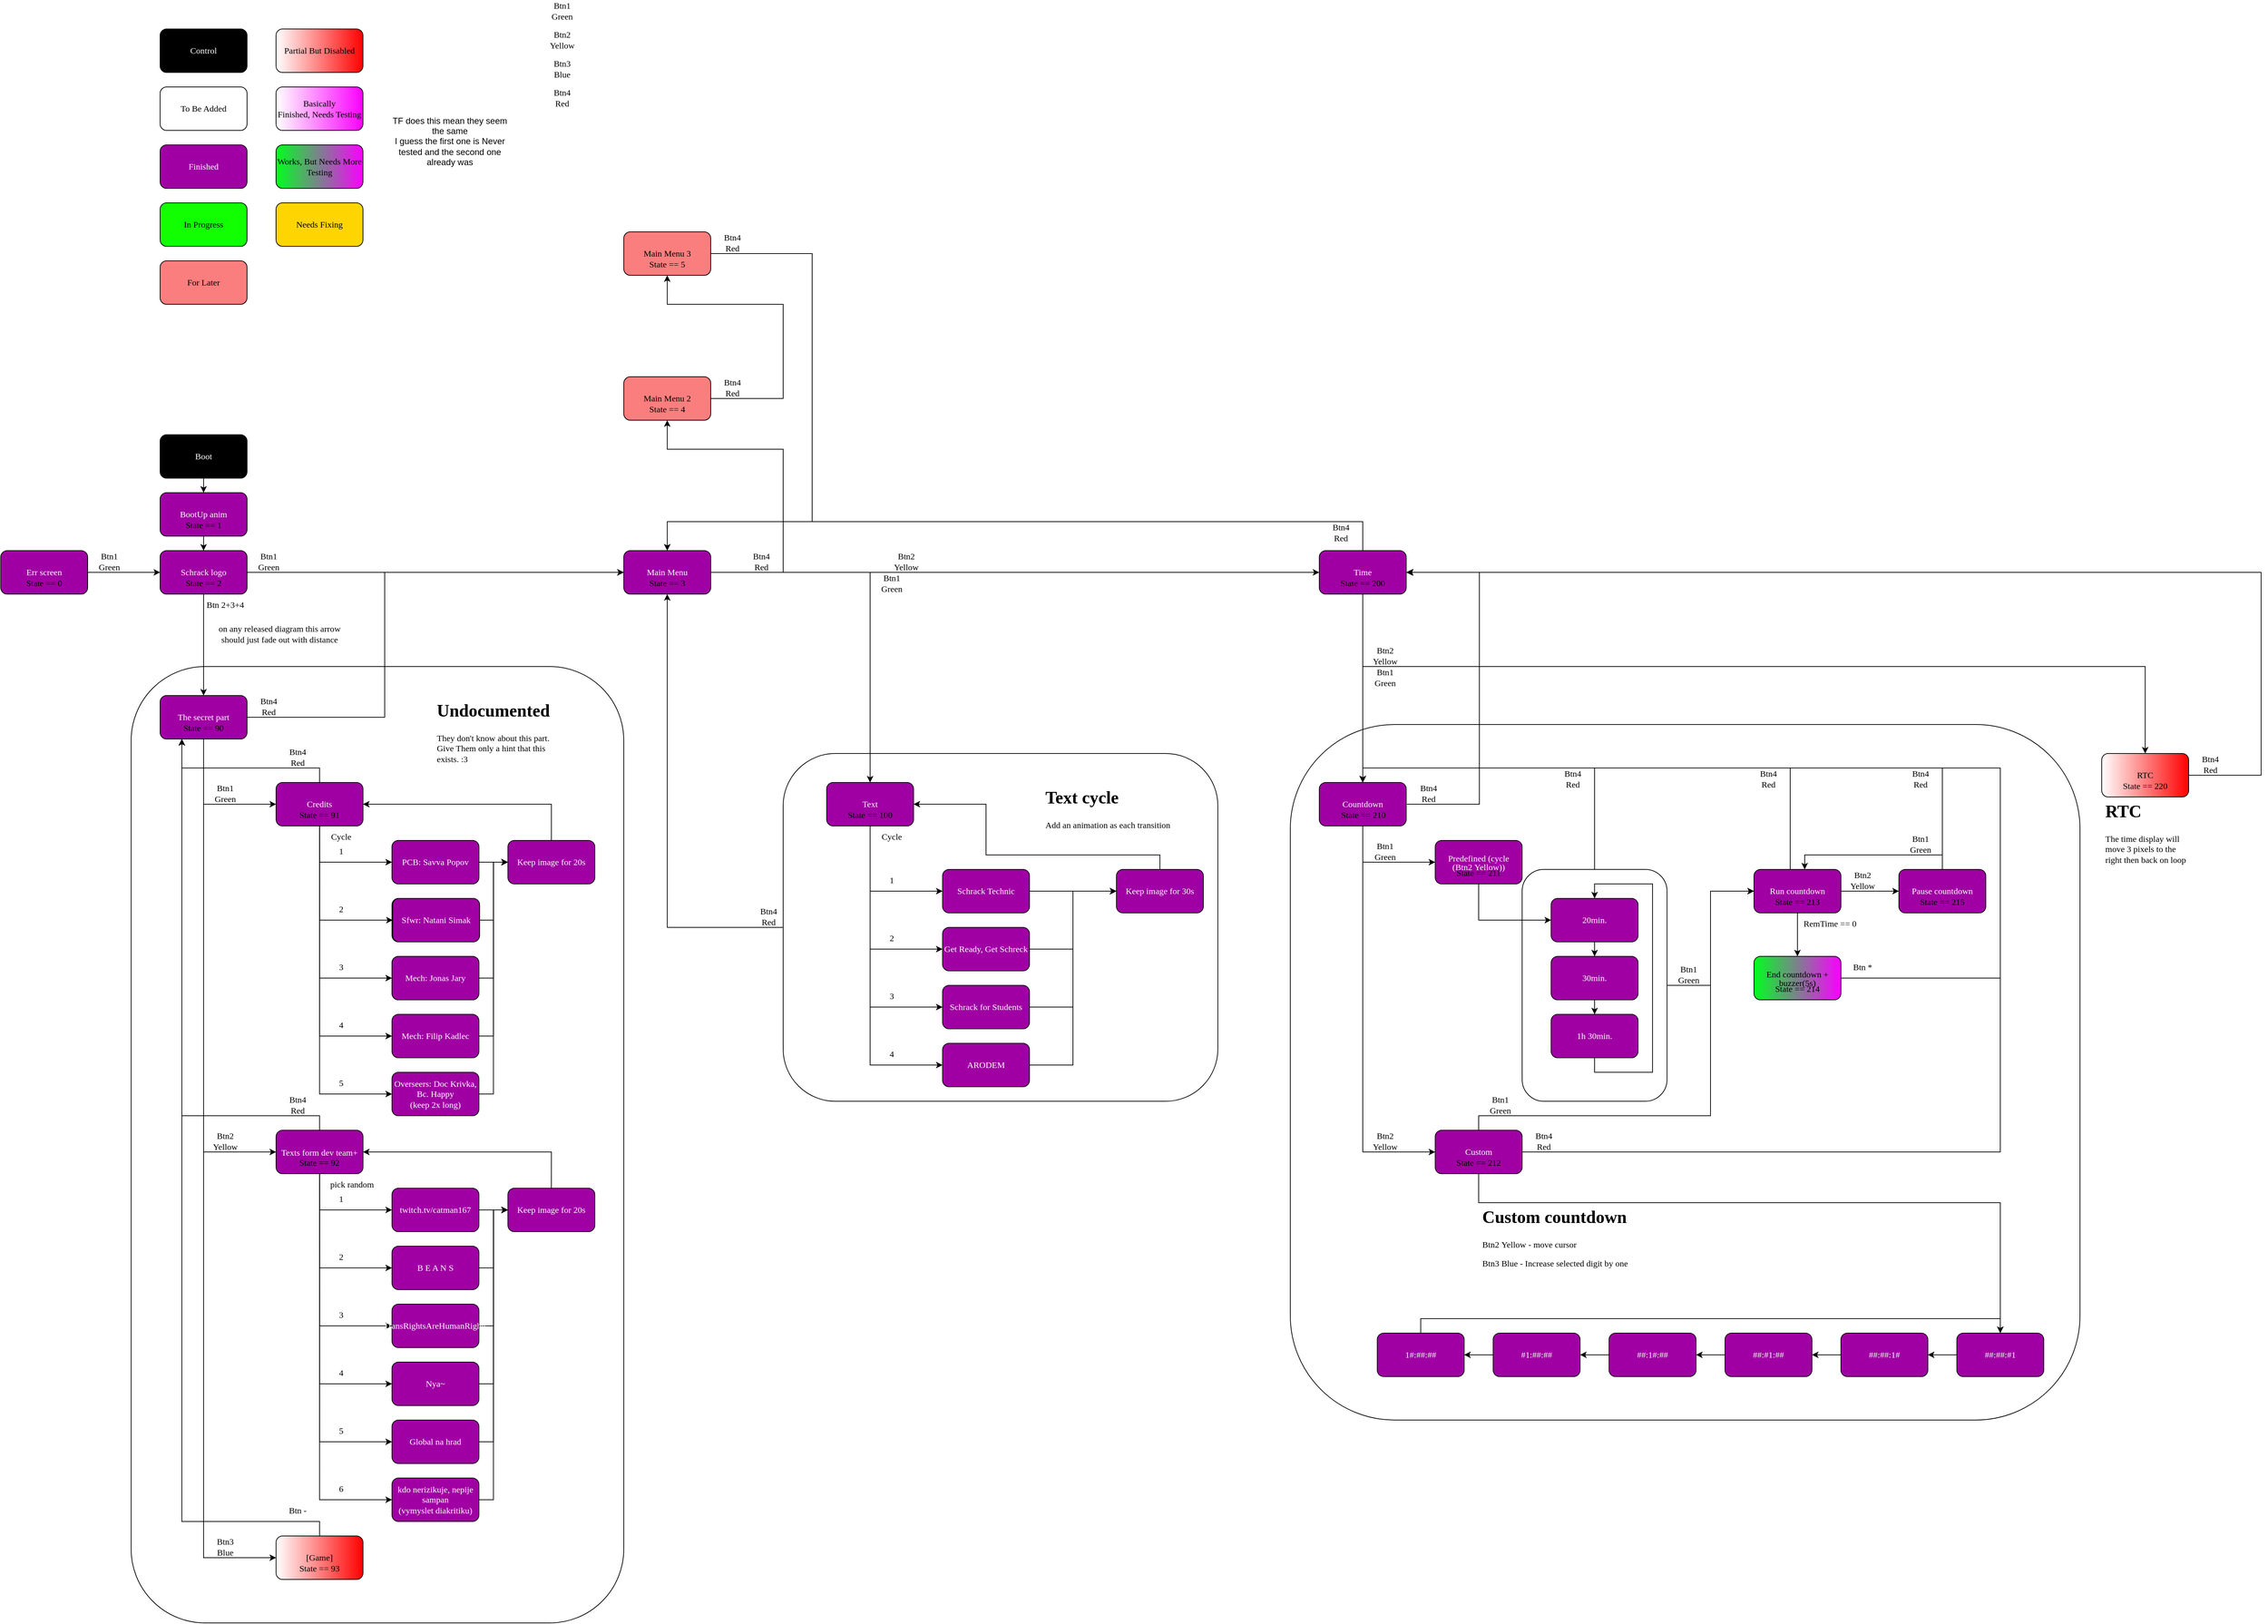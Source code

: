 <mxfile version="24.4.8" type="device">
  <diagram name="Page-1" id="O6bcs-abmlyXL-6Mab-k">
    <mxGraphModel dx="2075" dy="1088" grid="1" gridSize="10" guides="1" tooltips="1" connect="1" arrows="1" fold="1" page="1" pageScale="1" pageWidth="4681" pageHeight="3300" math="0" shadow="0">
      <root>
        <mxCell id="0" />
        <mxCell id="1" parent="0" />
        <mxCell id="WlCZ4AbD_9wq8jV4FCS_-4" value="" style="rounded=1;whiteSpace=wrap;html=1;fillColor=none;fontFamily=Consolas;" parent="1" vertex="1">
          <mxGeometry x="880" y="1400" width="680" height="1320" as="geometry" />
        </mxCell>
        <mxCell id="SXCyoP0QDoGg-8MIkyOE-65" value="" style="rounded=1;whiteSpace=wrap;html=1;fillColor=none;fontFamily=Consolas;" parent="1" vertex="1">
          <mxGeometry x="2800" y="1680" width="200" height="320" as="geometry" />
        </mxCell>
        <mxCell id="SXCyoP0QDoGg-8MIkyOE-48" value="&lt;span style=&quot;color: rgba(0, 0, 0, 0); font-size: 0px; text-align: start; text-wrap: nowrap;&quot;&gt;%3CmxGraphModel%3E%3Croot%3E%3CmxCell%20id%3D%220%22%2F%3E%3CmxCell%20id%3D%221%22%20parent%3D%220%22%2F%3E%3CmxCell%20id%3D%222%22%20value%3D%22State%20%3D%3D%20210%22%20style%3D%22text%3Bhtml%3D1%3Balign%3Dcenter%3BverticalAlign%3Dmiddle%3BwhiteSpace%3Dwrap%3Brounded%3D0%3B%22%20vertex%3D%221%22%20parent%3D%221%22%3E%3CmxGeometry%20x%3D%222520%22%20y%3D%221600%22%20width%3D%22120%22%20height%3D%2230%22%20as%3D%22geometry%22%2F%3E%3C%2FmxCell%3E%3C%2Froot%3E%3C%2FmxGraphModel%3E&lt;/span&gt;" style="rounded=1;whiteSpace=wrap;html=1;fillColor=none;fontFamily=Consolas;" parent="1" vertex="1">
          <mxGeometry x="2480" y="1480" width="1090" height="960" as="geometry" />
        </mxCell>
        <mxCell id="SXCyoP0QDoGg-8MIkyOE-41" value="" style="rounded=1;whiteSpace=wrap;html=1;fillColor=none;fontFamily=Consolas;" parent="1" vertex="1">
          <mxGeometry x="1780" y="1520" width="600" height="480" as="geometry" />
        </mxCell>
        <mxCell id="SXCyoP0QDoGg-8MIkyOE-23" style="edgeStyle=orthogonalEdgeStyle;rounded=0;orthogonalLoop=1;jettySize=auto;html=1;fontFamily=Consolas;" parent="1" source="SXCyoP0QDoGg-8MIkyOE-1" target="SXCyoP0QDoGg-8MIkyOE-22" edge="1">
          <mxGeometry relative="1" as="geometry" />
        </mxCell>
        <mxCell id="SXCyoP0QDoGg-8MIkyOE-1" value="&lt;font color=&quot;#ffffff&quot;&gt;Boot&lt;/font&gt;" style="rounded=1;whiteSpace=wrap;html=1;fillColor=#000000;fontFamily=Consolas;" parent="1" vertex="1">
          <mxGeometry x="920" y="1080" width="120" height="60" as="geometry" />
        </mxCell>
        <mxCell id="SXCyoP0QDoGg-8MIkyOE-106" style="edgeStyle=orthogonalEdgeStyle;rounded=0;orthogonalLoop=1;jettySize=auto;html=1;entryX=1;entryY=0.5;entryDx=0;entryDy=0;fontFamily=Consolas;" parent="1" source="SXCyoP0QDoGg-8MIkyOE-2" target="SXCyoP0QDoGg-8MIkyOE-87" edge="1">
          <mxGeometry relative="1" as="geometry">
            <Array as="points">
              <mxPoint x="3820" y="1550" />
              <mxPoint x="3820" y="1270" />
            </Array>
          </mxGeometry>
        </mxCell>
        <mxCell id="SXCyoP0QDoGg-8MIkyOE-2" value="RTC" style="rounded=1;whiteSpace=wrap;html=1;fontFamily=Consolas;fillStyle=auto;strokeColor=default;align=center;verticalAlign=middle;fontSize=12;fontColor=default;fillColor=#FF0000;gradientColor=#FFFFFF;gradientDirection=west;" parent="1" vertex="1">
          <mxGeometry x="3600" y="1520" width="120" height="60" as="geometry" />
        </mxCell>
        <mxCell id="SXCyoP0QDoGg-8MIkyOE-10" style="edgeStyle=orthogonalEdgeStyle;rounded=0;orthogonalLoop=1;jettySize=auto;html=1;entryX=0;entryY=0.5;entryDx=0;entryDy=0;fontFamily=Consolas;" parent="1" source="SXCyoP0QDoGg-8MIkyOE-3" target="SXCyoP0QDoGg-8MIkyOE-9" edge="1">
          <mxGeometry relative="1" as="geometry">
            <Array as="points">
              <mxPoint x="2580" y="1670" />
            </Array>
          </mxGeometry>
        </mxCell>
        <mxCell id="SXCyoP0QDoGg-8MIkyOE-14" style="edgeStyle=orthogonalEdgeStyle;rounded=0;orthogonalLoop=1;jettySize=auto;html=1;entryX=0;entryY=0.5;entryDx=0;entryDy=0;fontFamily=Consolas;" parent="1" source="SXCyoP0QDoGg-8MIkyOE-3" target="SXCyoP0QDoGg-8MIkyOE-12" edge="1">
          <mxGeometry relative="1" as="geometry">
            <Array as="points">
              <mxPoint x="2580" y="2070" />
            </Array>
          </mxGeometry>
        </mxCell>
        <mxCell id="SXCyoP0QDoGg-8MIkyOE-88" style="edgeStyle=orthogonalEdgeStyle;rounded=0;orthogonalLoop=1;jettySize=auto;html=1;entryX=1;entryY=0.5;entryDx=0;entryDy=0;fontFamily=Consolas;" parent="1" edge="1">
          <mxGeometry relative="1" as="geometry">
            <mxPoint x="2641" y="1590" as="sourcePoint" />
            <mxPoint x="2641" y="1270" as="targetPoint" />
            <Array as="points">
              <mxPoint x="2741" y="1590" />
              <mxPoint x="2741" y="1270" />
            </Array>
          </mxGeometry>
        </mxCell>
        <mxCell id="SXCyoP0QDoGg-8MIkyOE-3" value="Countdown" style="rounded=1;whiteSpace=wrap;html=1;fontFamily=Consolas;fillStyle=auto;strokeColor=default;align=center;verticalAlign=middle;fontSize=12;fontColor=#FFFFFF;fillColor=#a000a3;gradientColor=none;gradientDirection=south;" parent="1" vertex="1">
          <mxGeometry x="2520" y="1560" width="120" height="60" as="geometry" />
        </mxCell>
        <mxCell id="SXCyoP0QDoGg-8MIkyOE-5" value="&lt;h1&gt;RTC&lt;/h1&gt;&lt;p&gt;The time display will move 3 pixels to the right then back on loop&lt;/p&gt;" style="text;html=1;strokeColor=none;fillColor=none;spacing=5;spacingTop=-20;whiteSpace=wrap;overflow=hidden;rounded=0;fontFamily=Consolas;" parent="1" vertex="1">
          <mxGeometry x="3600" y="1580" width="120" height="140" as="geometry" />
        </mxCell>
        <mxCell id="SXCyoP0QDoGg-8MIkyOE-37" style="edgeStyle=orthogonalEdgeStyle;rounded=0;orthogonalLoop=1;jettySize=auto;html=1;entryX=0;entryY=0.5;entryDx=0;entryDy=0;fontFamily=Consolas;" parent="1" source="SXCyoP0QDoGg-8MIkyOE-6" target="SXCyoP0QDoGg-8MIkyOE-84" edge="1">
          <mxGeometry relative="1" as="geometry" />
        </mxCell>
        <mxCell id="WlCZ4AbD_9wq8jV4FCS_-7" style="edgeStyle=orthogonalEdgeStyle;rounded=0;orthogonalLoop=1;jettySize=auto;html=1;entryX=0.5;entryY=0;entryDx=0;entryDy=0;fontFamily=Consolas;" parent="1" source="SXCyoP0QDoGg-8MIkyOE-6" target="WlCZ4AbD_9wq8jV4FCS_-1" edge="1">
          <mxGeometry relative="1" as="geometry" />
        </mxCell>
        <mxCell id="SXCyoP0QDoGg-8MIkyOE-6" value="Schrack logo" style="rounded=1;whiteSpace=wrap;html=1;fontFamily=Consolas;strokeColor=default;align=center;verticalAlign=middle;fontSize=12;fontColor=#FFFFFF;fillColor=#a000a3;fillStyle=auto;gradientColor=none;gradientDirection=south;" parent="1" vertex="1">
          <mxGeometry x="920" y="1240" width="120" height="60" as="geometry" />
        </mxCell>
        <mxCell id="SXCyoP0QDoGg-8MIkyOE-56" style="edgeStyle=orthogonalEdgeStyle;rounded=0;orthogonalLoop=1;jettySize=auto;html=1;entryX=0;entryY=0.5;entryDx=0;entryDy=0;fontFamily=Consolas;" parent="1" source="SXCyoP0QDoGg-8MIkyOE-9" target="SXCyoP0QDoGg-8MIkyOE-51" edge="1">
          <mxGeometry relative="1" as="geometry">
            <Array as="points">
              <mxPoint x="2740" y="1750" />
            </Array>
          </mxGeometry>
        </mxCell>
        <mxCell id="SXCyoP0QDoGg-8MIkyOE-9" value="&lt;p style=&quot;line-height: 100%;&quot;&gt;Predefined (cycle (&lt;span style=&quot;background-color: initial;&quot;&gt;Btn2&amp;nbsp;&lt;/span&gt;&lt;span style=&quot;background-color: initial;&quot;&gt;Yellow&lt;/span&gt;&lt;span style=&quot;background-color: initial;&quot;&gt;))&lt;/span&gt;&lt;/p&gt;" style="rounded=1;whiteSpace=wrap;html=1;fontFamily=Consolas;fillStyle=auto;strokeColor=default;align=center;verticalAlign=middle;fontSize=12;fontColor=#FFFFFF;fillColor=#a000a3;gradientColor=none;gradientDirection=south;" parent="1" vertex="1">
          <mxGeometry x="2680" y="1640" width="120" height="60" as="geometry" />
        </mxCell>
        <mxCell id="SXCyoP0QDoGg-8MIkyOE-112" style="edgeStyle=orthogonalEdgeStyle;rounded=0;orthogonalLoop=1;jettySize=auto;html=1;fontFamily=Consolas;" parent="1" source="SXCyoP0QDoGg-8MIkyOE-12" edge="1">
          <mxGeometry relative="1" as="geometry">
            <mxPoint x="3120" y="1710" as="targetPoint" />
            <Array as="points">
              <mxPoint x="2740" y="2020" />
              <mxPoint x="3060" y="2020" />
              <mxPoint x="3060" y="1710" />
            </Array>
          </mxGeometry>
        </mxCell>
        <mxCell id="SXCyoP0QDoGg-8MIkyOE-120" style="edgeStyle=orthogonalEdgeStyle;rounded=0;orthogonalLoop=1;jettySize=auto;html=1;entryX=0.5;entryY=0;entryDx=0;entryDy=0;fontFamily=Consolas;" parent="1" source="SXCyoP0QDoGg-8MIkyOE-12" target="SXCyoP0QDoGg-8MIkyOE-108" edge="1">
          <mxGeometry relative="1" as="geometry">
            <Array as="points">
              <mxPoint x="2740" y="2140" />
              <mxPoint x="3460" y="2140" />
            </Array>
          </mxGeometry>
        </mxCell>
        <mxCell id="SXCyoP0QDoGg-8MIkyOE-12" value="Custom" style="rounded=1;whiteSpace=wrap;html=1;fontFamily=Consolas;fillStyle=auto;strokeColor=default;align=center;verticalAlign=middle;fontSize=12;fontColor=#FFFFFF;fillColor=#a000a3;gradientColor=none;gradientDirection=south;" parent="1" vertex="1">
          <mxGeometry x="2680" y="2040" width="120" height="60" as="geometry" />
        </mxCell>
        <mxCell id="SXCyoP0QDoGg-8MIkyOE-25" style="edgeStyle=orthogonalEdgeStyle;rounded=0;orthogonalLoop=1;jettySize=auto;html=1;entryX=0;entryY=0.5;entryDx=0;entryDy=0;fontFamily=Consolas;" parent="1" source="SXCyoP0QDoGg-8MIkyOE-16" target="SXCyoP0QDoGg-8MIkyOE-21" edge="1">
          <mxGeometry relative="1" as="geometry">
            <Array as="points">
              <mxPoint x="1900" y="1950" />
            </Array>
          </mxGeometry>
        </mxCell>
        <mxCell id="SXCyoP0QDoGg-8MIkyOE-26" style="edgeStyle=orthogonalEdgeStyle;rounded=0;orthogonalLoop=1;jettySize=auto;html=1;entryX=0;entryY=0.5;entryDx=0;entryDy=0;exitX=0.5;exitY=1;exitDx=0;exitDy=0;fontFamily=Consolas;" parent="1" source="SXCyoP0QDoGg-8MIkyOE-16" target="SXCyoP0QDoGg-8MIkyOE-20" edge="1">
          <mxGeometry relative="1" as="geometry">
            <mxPoint x="1860" y="1630" as="sourcePoint" />
            <mxPoint x="1900" y="1870" as="targetPoint" />
            <Array as="points">
              <mxPoint x="1900" y="1870" />
            </Array>
          </mxGeometry>
        </mxCell>
        <mxCell id="SXCyoP0QDoGg-8MIkyOE-27" style="edgeStyle=orthogonalEdgeStyle;rounded=0;orthogonalLoop=1;jettySize=auto;html=1;entryX=0;entryY=0.5;entryDx=0;entryDy=0;fontFamily=Consolas;" parent="1" source="SXCyoP0QDoGg-8MIkyOE-16" target="SXCyoP0QDoGg-8MIkyOE-19" edge="1">
          <mxGeometry relative="1" as="geometry">
            <Array as="points">
              <mxPoint x="1900" y="1790" />
            </Array>
          </mxGeometry>
        </mxCell>
        <mxCell id="SXCyoP0QDoGg-8MIkyOE-28" style="edgeStyle=orthogonalEdgeStyle;rounded=0;orthogonalLoop=1;jettySize=auto;html=1;entryX=0;entryY=0.5;entryDx=0;entryDy=0;fontFamily=Consolas;" parent="1" source="SXCyoP0QDoGg-8MIkyOE-16" target="SXCyoP0QDoGg-8MIkyOE-17" edge="1">
          <mxGeometry relative="1" as="geometry">
            <Array as="points">
              <mxPoint x="1900" y="1710" />
            </Array>
          </mxGeometry>
        </mxCell>
        <mxCell id="SXCyoP0QDoGg-8MIkyOE-16" value="Text" style="rounded=1;whiteSpace=wrap;html=1;fontFamily=Consolas;strokeColor=default;align=center;verticalAlign=middle;fontSize=12;fontColor=#FFFFFF;fillColor=#a000a3;fillStyle=auto;gradientColor=none;gradientDirection=south;" parent="1" vertex="1">
          <mxGeometry x="1840" y="1560" width="120" height="60" as="geometry" />
        </mxCell>
        <mxCell id="SXCyoP0QDoGg-8MIkyOE-33" style="edgeStyle=orthogonalEdgeStyle;rounded=0;orthogonalLoop=1;jettySize=auto;html=1;entryX=0;entryY=0.5;entryDx=0;entryDy=0;fontFamily=Consolas;" parent="1" source="SXCyoP0QDoGg-8MIkyOE-17" target="SXCyoP0QDoGg-8MIkyOE-29" edge="1">
          <mxGeometry relative="1" as="geometry">
            <mxPoint x="2230" y="1720" as="targetPoint" />
            <Array as="points">
              <mxPoint x="2200" y="1710" />
              <mxPoint x="2200" y="1710" />
            </Array>
          </mxGeometry>
        </mxCell>
        <mxCell id="SXCyoP0QDoGg-8MIkyOE-17" value="&lt;div&gt;Schrack Technic&lt;/div&gt;" style="rounded=1;whiteSpace=wrap;html=1;fontFamily=Consolas;strokeColor=default;align=center;verticalAlign=middle;fontSize=12;fontColor=#FFFFFF;fillColor=#a000a3;fillStyle=auto;gradientColor=none;gradientDirection=south;" parent="1" vertex="1">
          <mxGeometry x="2000" y="1680" width="120" height="60" as="geometry" />
        </mxCell>
        <mxCell id="SXCyoP0QDoGg-8MIkyOE-97" style="edgeStyle=orthogonalEdgeStyle;rounded=0;orthogonalLoop=1;jettySize=auto;html=1;entryX=0;entryY=0.5;entryDx=0;entryDy=0;fontFamily=Consolas;" parent="1" source="SXCyoP0QDoGg-8MIkyOE-19" target="SXCyoP0QDoGg-8MIkyOE-29" edge="1">
          <mxGeometry relative="1" as="geometry" />
        </mxCell>
        <mxCell id="SXCyoP0QDoGg-8MIkyOE-19" value="Get Ready, Get Schreck" style="rounded=1;whiteSpace=wrap;html=1;fontFamily=Consolas;strokeColor=default;align=center;verticalAlign=middle;fontSize=12;fontColor=#FFFFFF;fillColor=#a000a3;fillStyle=auto;gradientColor=none;gradientDirection=south;" parent="1" vertex="1">
          <mxGeometry x="2000" y="1760" width="120" height="60" as="geometry" />
        </mxCell>
        <mxCell id="SXCyoP0QDoGg-8MIkyOE-35" style="edgeStyle=orthogonalEdgeStyle;rounded=0;orthogonalLoop=1;jettySize=auto;html=1;entryX=0;entryY=0.5;entryDx=0;entryDy=0;fontFamily=Consolas;" parent="1" source="SXCyoP0QDoGg-8MIkyOE-20" target="SXCyoP0QDoGg-8MIkyOE-29" edge="1">
          <mxGeometry relative="1" as="geometry" />
        </mxCell>
        <mxCell id="SXCyoP0QDoGg-8MIkyOE-20" value="&lt;div&gt;&lt;span style=&quot;background-color: initial;&quot;&gt;Schrack for Students&lt;/span&gt;&lt;/div&gt;" style="rounded=1;whiteSpace=wrap;html=1;fontFamily=Consolas;strokeColor=default;align=center;verticalAlign=middle;fontSize=12;fontColor=#FFFFFF;fillColor=#a000a3;fillStyle=auto;gradientColor=none;gradientDirection=south;" parent="1" vertex="1">
          <mxGeometry x="2000" y="1840" width="120" height="60" as="geometry" />
        </mxCell>
        <mxCell id="SXCyoP0QDoGg-8MIkyOE-36" style="edgeStyle=orthogonalEdgeStyle;rounded=0;orthogonalLoop=1;jettySize=auto;html=1;entryX=0;entryY=0.5;entryDx=0;entryDy=0;fontFamily=Consolas;" parent="1" source="SXCyoP0QDoGg-8MIkyOE-21" target="SXCyoP0QDoGg-8MIkyOE-29" edge="1">
          <mxGeometry relative="1" as="geometry" />
        </mxCell>
        <mxCell id="SXCyoP0QDoGg-8MIkyOE-21" value="&lt;div&gt;&lt;span style=&quot;background-color: initial;&quot;&gt;ARODEM&lt;/span&gt;&lt;br&gt;&lt;/div&gt;" style="rounded=1;whiteSpace=wrap;html=1;fontFamily=Consolas;strokeColor=default;align=center;verticalAlign=middle;fontSize=12;fontColor=#FFFFFF;fillColor=#a000a3;fillStyle=auto;gradientColor=none;gradientDirection=south;" parent="1" vertex="1">
          <mxGeometry x="2000" y="1920" width="120" height="60" as="geometry" />
        </mxCell>
        <mxCell id="SXCyoP0QDoGg-8MIkyOE-24" style="edgeStyle=orthogonalEdgeStyle;rounded=0;orthogonalLoop=1;jettySize=auto;html=1;entryX=0.5;entryY=0;entryDx=0;entryDy=0;fontFamily=Consolas;" parent="1" source="SXCyoP0QDoGg-8MIkyOE-22" target="SXCyoP0QDoGg-8MIkyOE-6" edge="1">
          <mxGeometry relative="1" as="geometry" />
        </mxCell>
        <mxCell id="SXCyoP0QDoGg-8MIkyOE-22" value="BootUp anim" style="rounded=1;whiteSpace=wrap;html=1;fontFamily=Consolas;fillColor=#a000a3;fillStyle=auto;strokeColor=default;align=center;verticalAlign=middle;fontSize=12;fontColor=#FFFFFF;gradientColor=none;gradientDirection=south;" parent="1" vertex="1">
          <mxGeometry x="920" y="1160" width="120" height="60" as="geometry" />
        </mxCell>
        <mxCell id="SXCyoP0QDoGg-8MIkyOE-38" style="edgeStyle=orthogonalEdgeStyle;rounded=0;orthogonalLoop=1;jettySize=auto;html=1;entryX=1;entryY=0.5;entryDx=0;entryDy=0;exitX=0.5;exitY=0;exitDx=0;exitDy=0;fontFamily=Consolas;" parent="1" source="SXCyoP0QDoGg-8MIkyOE-29" target="SXCyoP0QDoGg-8MIkyOE-16" edge="1">
          <mxGeometry relative="1" as="geometry">
            <mxPoint x="2120" y="1590" as="targetPoint" />
            <Array as="points">
              <mxPoint x="2300" y="1660" />
              <mxPoint x="2060" y="1660" />
              <mxPoint x="2060" y="1590" />
            </Array>
          </mxGeometry>
        </mxCell>
        <mxCell id="SXCyoP0QDoGg-8MIkyOE-29" value="Keep image for 30s" style="rounded=1;whiteSpace=wrap;html=1;fontFamily=Consolas;strokeColor=default;align=center;verticalAlign=middle;fontSize=12;fontColor=#FFFFFF;fillColor=#a000a3;fillStyle=auto;gradientColor=none;gradientDirection=south;" parent="1" vertex="1">
          <mxGeometry x="2240" y="1680" width="120" height="60" as="geometry" />
        </mxCell>
        <mxCell id="SXCyoP0QDoGg-8MIkyOE-46" style="edgeStyle=orthogonalEdgeStyle;rounded=0;orthogonalLoop=1;jettySize=auto;html=1;entryX=0.5;entryY=0;entryDx=0;entryDy=0;fontFamily=Consolas;" parent="1" target="SXCyoP0QDoGg-8MIkyOE-3" edge="1">
          <mxGeometry relative="1" as="geometry">
            <mxPoint x="2520" y="1270" as="sourcePoint" />
            <Array as="points">
              <mxPoint x="2580" y="1270" />
            </Array>
          </mxGeometry>
        </mxCell>
        <mxCell id="SXCyoP0QDoGg-8MIkyOE-81" style="edgeStyle=orthogonalEdgeStyle;rounded=0;orthogonalLoop=1;jettySize=auto;html=1;entryX=0.5;entryY=0;entryDx=0;entryDy=0;exitX=0.5;exitY=1;exitDx=0;exitDy=0;fontFamily=Consolas;" parent="1" source="SXCyoP0QDoGg-8MIkyOE-87" target="SXCyoP0QDoGg-8MIkyOE-2" edge="1">
          <mxGeometry relative="1" as="geometry">
            <Array as="points">
              <mxPoint x="2580" y="1400" />
              <mxPoint x="3660" y="1400" />
            </Array>
          </mxGeometry>
        </mxCell>
        <mxCell id="SXCyoP0QDoGg-8MIkyOE-42" value="1" style="text;html=1;strokeColor=none;fillColor=none;align=center;verticalAlign=middle;whiteSpace=wrap;rounded=0;fontFamily=Consolas;" parent="1" vertex="1">
          <mxGeometry x="1900" y="1680" width="60" height="30" as="geometry" />
        </mxCell>
        <mxCell id="SXCyoP0QDoGg-8MIkyOE-43" value="2" style="text;html=1;strokeColor=none;fillColor=none;align=center;verticalAlign=middle;whiteSpace=wrap;rounded=0;fontFamily=Consolas;" parent="1" vertex="1">
          <mxGeometry x="1900" y="1760" width="60" height="30" as="geometry" />
        </mxCell>
        <mxCell id="SXCyoP0QDoGg-8MIkyOE-44" value="3" style="text;html=1;strokeColor=none;fillColor=none;align=center;verticalAlign=middle;whiteSpace=wrap;rounded=0;fontFamily=Consolas;" parent="1" vertex="1">
          <mxGeometry x="1900" y="1840" width="60" height="30" as="geometry" />
        </mxCell>
        <mxCell id="SXCyoP0QDoGg-8MIkyOE-45" value="4" style="text;html=1;strokeColor=none;fillColor=none;align=center;verticalAlign=middle;whiteSpace=wrap;rounded=0;fontFamily=Consolas;" parent="1" vertex="1">
          <mxGeometry x="1900" y="1920" width="60" height="30" as="geometry" />
        </mxCell>
        <mxCell id="SXCyoP0QDoGg-8MIkyOE-47" value="Btn1&lt;div&gt;Green&lt;/div&gt;" style="text;html=1;strokeColor=none;fillColor=none;align=center;verticalAlign=middle;whiteSpace=wrap;rounded=0;fontFamily=Consolas;" parent="1" vertex="1">
          <mxGeometry x="2581" y="1400" width="60" height="30" as="geometry" />
        </mxCell>
        <mxCell id="SXCyoP0QDoGg-8MIkyOE-49" value="Btn1&lt;div&gt;Green&lt;/div&gt;" style="text;html=1;strokeColor=none;fillColor=none;align=center;verticalAlign=middle;whiteSpace=wrap;rounded=0;fontFamily=Consolas;" parent="1" vertex="1">
          <mxGeometry x="2581" y="1640" width="60" height="30" as="geometry" />
        </mxCell>
        <mxCell id="SXCyoP0QDoGg-8MIkyOE-50" value="Btn2&lt;div&gt;Yellow&lt;/div&gt;" style="text;html=1;strokeColor=none;fillColor=none;align=center;verticalAlign=middle;whiteSpace=wrap;rounded=0;fontFamily=Consolas;" parent="1" vertex="1">
          <mxGeometry x="2581" y="2040" width="60" height="30" as="geometry" />
        </mxCell>
        <mxCell id="SXCyoP0QDoGg-8MIkyOE-59" style="edgeStyle=orthogonalEdgeStyle;rounded=0;orthogonalLoop=1;jettySize=auto;html=1;entryX=0.5;entryY=0;entryDx=0;entryDy=0;fontFamily=Consolas;" parent="1" source="SXCyoP0QDoGg-8MIkyOE-51" target="SXCyoP0QDoGg-8MIkyOE-52" edge="1">
          <mxGeometry relative="1" as="geometry" />
        </mxCell>
        <mxCell id="SXCyoP0QDoGg-8MIkyOE-51" value="20min." style="rounded=1;whiteSpace=wrap;html=1;fontFamily=Consolas;fillStyle=auto;strokeColor=default;align=center;verticalAlign=middle;fontSize=12;fontColor=#FFFFFF;fillColor=#a000a3;gradientColor=none;gradientDirection=south;" parent="1" vertex="1">
          <mxGeometry x="2840" y="1720" width="120" height="60" as="geometry" />
        </mxCell>
        <mxCell id="SXCyoP0QDoGg-8MIkyOE-63" style="edgeStyle=orthogonalEdgeStyle;rounded=0;orthogonalLoop=1;jettySize=auto;html=1;entryX=0.5;entryY=0;entryDx=0;entryDy=0;fontFamily=Consolas;" parent="1" source="SXCyoP0QDoGg-8MIkyOE-52" target="SXCyoP0QDoGg-8MIkyOE-53" edge="1">
          <mxGeometry relative="1" as="geometry" />
        </mxCell>
        <mxCell id="SXCyoP0QDoGg-8MIkyOE-52" value="30min." style="rounded=1;whiteSpace=wrap;html=1;fontFamily=Consolas;fillStyle=auto;strokeColor=default;align=center;verticalAlign=middle;fontSize=12;fontColor=#FFFFFF;fillColor=#a000a3;gradientColor=none;gradientDirection=south;" parent="1" vertex="1">
          <mxGeometry x="2840" y="1800" width="120" height="60" as="geometry" />
        </mxCell>
        <mxCell id="SXCyoP0QDoGg-8MIkyOE-64" style="edgeStyle=orthogonalEdgeStyle;rounded=0;orthogonalLoop=1;jettySize=auto;html=1;entryX=0.5;entryY=0;entryDx=0;entryDy=0;fontFamily=Consolas;" parent="1" source="SXCyoP0QDoGg-8MIkyOE-53" target="SXCyoP0QDoGg-8MIkyOE-51" edge="1">
          <mxGeometry relative="1" as="geometry">
            <Array as="points">
              <mxPoint x="2900" y="1960" />
              <mxPoint x="2980" y="1960" />
              <mxPoint x="2980" y="1700" />
              <mxPoint x="2900" y="1700" />
            </Array>
          </mxGeometry>
        </mxCell>
        <mxCell id="SXCyoP0QDoGg-8MIkyOE-53" value="1h 30min." style="rounded=1;whiteSpace=wrap;html=1;fontFamily=Consolas;fillStyle=auto;strokeColor=default;align=center;verticalAlign=middle;fontSize=12;fontColor=#FFFFFF;fillColor=#a000a3;gradientColor=none;gradientDirection=south;" parent="1" vertex="1">
          <mxGeometry x="2840" y="1880" width="120" height="60" as="geometry" />
        </mxCell>
        <mxCell id="SXCyoP0QDoGg-8MIkyOE-67" style="edgeStyle=orthogonalEdgeStyle;rounded=0;orthogonalLoop=1;jettySize=auto;html=1;entryX=0;entryY=0.5;entryDx=0;entryDy=0;fontFamily=Consolas;" parent="1" source="SXCyoP0QDoGg-8MIkyOE-65" target="SXCyoP0QDoGg-8MIkyOE-66" edge="1">
          <mxGeometry relative="1" as="geometry" />
        </mxCell>
        <mxCell id="SXCyoP0QDoGg-8MIkyOE-79" style="edgeStyle=orthogonalEdgeStyle;rounded=0;orthogonalLoop=1;jettySize=auto;html=1;entryX=0.5;entryY=0;entryDx=0;entryDy=0;fontFamily=Consolas;" parent="1" source="SXCyoP0QDoGg-8MIkyOE-65" target="SXCyoP0QDoGg-8MIkyOE-3" edge="1">
          <mxGeometry relative="1" as="geometry">
            <Array as="points">
              <mxPoint x="2900" y="1540" />
              <mxPoint x="2580" y="1540" />
            </Array>
          </mxGeometry>
        </mxCell>
        <mxCell id="SXCyoP0QDoGg-8MIkyOE-70" style="edgeStyle=orthogonalEdgeStyle;rounded=0;orthogonalLoop=1;jettySize=auto;html=1;entryX=0;entryY=0.5;entryDx=0;entryDy=0;fontFamily=Consolas;" parent="1" source="SXCyoP0QDoGg-8MIkyOE-66" target="SXCyoP0QDoGg-8MIkyOE-69" edge="1">
          <mxGeometry relative="1" as="geometry">
            <Array as="points" />
          </mxGeometry>
        </mxCell>
        <mxCell id="SXCyoP0QDoGg-8MIkyOE-77" style="edgeStyle=orthogonalEdgeStyle;rounded=0;orthogonalLoop=1;jettySize=auto;html=1;fontFamily=Consolas;" parent="1" source="SXCyoP0QDoGg-8MIkyOE-66" edge="1">
          <mxGeometry relative="1" as="geometry">
            <mxPoint x="2580.0" y="1560" as="targetPoint" />
            <Array as="points">
              <mxPoint x="3170" y="1540" />
              <mxPoint x="2580" y="1540" />
            </Array>
          </mxGeometry>
        </mxCell>
        <mxCell id="SXCyoP0QDoGg-8MIkyOE-101" style="edgeStyle=orthogonalEdgeStyle;rounded=0;orthogonalLoop=1;jettySize=auto;html=1;entryX=0.5;entryY=0;entryDx=0;entryDy=0;fontFamily=Consolas;" parent="1" source="SXCyoP0QDoGg-8MIkyOE-66" target="SXCyoP0QDoGg-8MIkyOE-100" edge="1">
          <mxGeometry relative="1" as="geometry" />
        </mxCell>
        <mxCell id="SXCyoP0QDoGg-8MIkyOE-66" value="Run&lt;span style=&quot;background-color: initial;&quot;&gt;&amp;nbsp;countdown&lt;/span&gt;" style="rounded=1;whiteSpace=wrap;html=1;fontFamily=Consolas;fillStyle=auto;strokeColor=default;align=center;verticalAlign=middle;fontSize=12;fontColor=#FFFFFF;fillColor=#a000a3;gradientColor=none;gradientDirection=south;" parent="1" vertex="1">
          <mxGeometry x="3120" y="1680" width="120" height="60" as="geometry" />
        </mxCell>
        <mxCell id="SXCyoP0QDoGg-8MIkyOE-68" value="Btn1&lt;div&gt;Green&lt;/div&gt;" style="text;html=1;strokeColor=none;fillColor=none;align=center;verticalAlign=middle;whiteSpace=wrap;rounded=0;fontFamily=Consolas;" parent="1" vertex="1">
          <mxGeometry x="3000" y="1810" width="60" height="30" as="geometry" />
        </mxCell>
        <mxCell id="SXCyoP0QDoGg-8MIkyOE-72" style="edgeStyle=orthogonalEdgeStyle;rounded=0;orthogonalLoop=1;jettySize=auto;html=1;fontFamily=Consolas;" parent="1" source="SXCyoP0QDoGg-8MIkyOE-69" edge="1">
          <mxGeometry relative="1" as="geometry">
            <mxPoint x="3190" y="1680" as="targetPoint" />
            <Array as="points">
              <mxPoint x="3380" y="1660" />
              <mxPoint x="3190" y="1660" />
              <mxPoint x="3190" y="1680" />
            </Array>
          </mxGeometry>
        </mxCell>
        <mxCell id="SXCyoP0QDoGg-8MIkyOE-74" style="edgeStyle=orthogonalEdgeStyle;rounded=0;orthogonalLoop=1;jettySize=auto;html=1;entryX=0.5;entryY=0;entryDx=0;entryDy=0;fontFamily=Consolas;" parent="1" source="SXCyoP0QDoGg-8MIkyOE-69" target="SXCyoP0QDoGg-8MIkyOE-3" edge="1">
          <mxGeometry relative="1" as="geometry">
            <Array as="points">
              <mxPoint x="3380" y="1540" />
              <mxPoint x="2580" y="1540" />
            </Array>
          </mxGeometry>
        </mxCell>
        <mxCell id="SXCyoP0QDoGg-8MIkyOE-69" value="Pause countdown" style="rounded=1;whiteSpace=wrap;html=1;fontFamily=Consolas;fillStyle=auto;strokeColor=default;align=center;verticalAlign=middle;fontSize=12;fontColor=#FFFFFF;fillColor=#a000a3;gradientColor=none;gradientDirection=south;" parent="1" vertex="1">
          <mxGeometry x="3320" y="1680" width="120" height="60" as="geometry" />
        </mxCell>
        <mxCell id="SXCyoP0QDoGg-8MIkyOE-71" value="Btn2&lt;div&gt;Yellow&lt;/div&gt;" style="text;html=1;strokeColor=none;fillColor=none;align=center;verticalAlign=middle;whiteSpace=wrap;rounded=0;fontFamily=Consolas;" parent="1" vertex="1">
          <mxGeometry x="3240" y="1680" width="60" height="30" as="geometry" />
        </mxCell>
        <mxCell id="SXCyoP0QDoGg-8MIkyOE-73" value="Btn1&lt;div&gt;Green&lt;/div&gt;" style="text;html=1;strokeColor=none;fillColor=none;align=center;verticalAlign=middle;whiteSpace=wrap;rounded=0;fontFamily=Consolas;" parent="1" vertex="1">
          <mxGeometry x="3320" y="1630" width="60" height="30" as="geometry" />
        </mxCell>
        <mxCell id="SXCyoP0QDoGg-8MIkyOE-76" value="Btn4&lt;div&gt;Red&lt;/div&gt;" style="text;html=1;strokeColor=none;fillColor=none;align=center;verticalAlign=middle;whiteSpace=wrap;rounded=0;fontFamily=Consolas;" parent="1" vertex="1">
          <mxGeometry x="3320" y="1540" width="60" height="30" as="geometry" />
        </mxCell>
        <mxCell id="SXCyoP0QDoGg-8MIkyOE-78" value="Btn4&lt;div&gt;Red&lt;/div&gt;" style="text;html=1;strokeColor=none;fillColor=none;align=center;verticalAlign=middle;whiteSpace=wrap;rounded=0;fontFamily=Consolas;" parent="1" vertex="1">
          <mxGeometry x="3110" y="1540" width="60" height="30" as="geometry" />
        </mxCell>
        <mxCell id="SXCyoP0QDoGg-8MIkyOE-80" value="Btn4&lt;div&gt;Red&lt;/div&gt;" style="text;html=1;strokeColor=none;fillColor=none;align=center;verticalAlign=middle;whiteSpace=wrap;rounded=0;fontFamily=Consolas;" parent="1" vertex="1">
          <mxGeometry x="2840" y="1540" width="60" height="30" as="geometry" />
        </mxCell>
        <mxCell id="SXCyoP0QDoGg-8MIkyOE-82" value="Btn2&lt;div&gt;Yellow&lt;/div&gt;" style="text;html=1;strokeColor=none;fillColor=none;align=center;verticalAlign=middle;whiteSpace=wrap;rounded=0;fontFamily=Consolas;" parent="1" vertex="1">
          <mxGeometry x="2581" y="1370" width="60" height="30" as="geometry" />
        </mxCell>
        <mxCell id="SXCyoP0QDoGg-8MIkyOE-83" value="Btn1&lt;div&gt;Green&lt;/div&gt;" style="text;html=1;strokeColor=none;fillColor=none;align=center;verticalAlign=middle;whiteSpace=wrap;rounded=0;fontFamily=Consolas;" parent="1" vertex="1">
          <mxGeometry x="1040" y="1240" width="60" height="30" as="geometry" />
        </mxCell>
        <mxCell id="SXCyoP0QDoGg-8MIkyOE-85" style="edgeStyle=orthogonalEdgeStyle;rounded=0;orthogonalLoop=1;jettySize=auto;html=1;entryX=0.5;entryY=0;entryDx=0;entryDy=0;fontFamily=Consolas;" parent="1" source="SXCyoP0QDoGg-8MIkyOE-84" target="SXCyoP0QDoGg-8MIkyOE-16" edge="1">
          <mxGeometry relative="1" as="geometry">
            <mxPoint x="1620" y="1440" as="targetPoint" />
            <Array as="points">
              <mxPoint x="1900" y="1270" />
            </Array>
          </mxGeometry>
        </mxCell>
        <mxCell id="SXCyoP0QDoGg-8MIkyOE-90" style="edgeStyle=orthogonalEdgeStyle;rounded=0;orthogonalLoop=1;jettySize=auto;html=1;entryX=0;entryY=0.5;entryDx=0;entryDy=0;fontFamily=Consolas;" parent="1" source="SXCyoP0QDoGg-8MIkyOE-84" target="SXCyoP0QDoGg-8MIkyOE-87" edge="1">
          <mxGeometry relative="1" as="geometry" />
        </mxCell>
        <mxCell id="m3mHRvAfCsOJrrVxy0w8-12" style="edgeStyle=orthogonalEdgeStyle;rounded=0;orthogonalLoop=1;jettySize=auto;html=1;entryX=0.5;entryY=1;entryDx=0;entryDy=0;fontFamily=Consolas;fontSize=12;fontColor=default;" parent="1" source="SXCyoP0QDoGg-8MIkyOE-84" target="m3mHRvAfCsOJrrVxy0w8-11" edge="1">
          <mxGeometry relative="1" as="geometry">
            <Array as="points">
              <mxPoint x="1780" y="1270" />
              <mxPoint x="1780" y="1100" />
              <mxPoint x="1620" y="1100" />
            </Array>
          </mxGeometry>
        </mxCell>
        <mxCell id="SXCyoP0QDoGg-8MIkyOE-84" value="Main Menu" style="rounded=1;whiteSpace=wrap;html=1;fontFamily=Consolas;strokeColor=default;align=center;verticalAlign=middle;fontSize=12;fontColor=#FFFFFF;fillColor=#a000a3;fillStyle=auto;gradientColor=none;gradientDirection=south;" parent="1" vertex="1">
          <mxGeometry x="1560" y="1240" width="120" height="60" as="geometry" />
        </mxCell>
        <mxCell id="SXCyoP0QDoGg-8MIkyOE-86" value="Btn1&lt;div&gt;Green&lt;/div&gt;" style="text;html=1;strokeColor=none;fillColor=none;align=center;verticalAlign=middle;whiteSpace=wrap;rounded=0;fontFamily=Consolas;" parent="1" vertex="1">
          <mxGeometry x="1900" y="1270" width="60" height="30" as="geometry" />
        </mxCell>
        <mxCell id="SXCyoP0QDoGg-8MIkyOE-98" style="edgeStyle=orthogonalEdgeStyle;rounded=0;orthogonalLoop=1;jettySize=auto;html=1;entryX=0.5;entryY=0;entryDx=0;entryDy=0;fontFamily=Consolas;" parent="1" source="SXCyoP0QDoGg-8MIkyOE-87" target="SXCyoP0QDoGg-8MIkyOE-84" edge="1">
          <mxGeometry relative="1" as="geometry">
            <Array as="points">
              <mxPoint x="2580" y="1200" />
              <mxPoint x="1620" y="1200" />
            </Array>
          </mxGeometry>
        </mxCell>
        <mxCell id="SXCyoP0QDoGg-8MIkyOE-87" value="Time" style="rounded=1;whiteSpace=wrap;html=1;fontFamily=Consolas;fillStyle=auto;strokeColor=default;align=center;verticalAlign=middle;fontSize=12;fontColor=#FFFFFF;fillColor=#a000a3;gradientColor=none;gradientDirection=south;" parent="1" vertex="1">
          <mxGeometry x="2520" y="1240" width="120" height="60" as="geometry" />
        </mxCell>
        <mxCell id="SXCyoP0QDoGg-8MIkyOE-89" value="Btn4&lt;div&gt;Red&lt;/div&gt;" style="text;html=1;strokeColor=none;fillColor=none;align=center;verticalAlign=middle;whiteSpace=wrap;rounded=0;fontFamily=Consolas;" parent="1" vertex="1">
          <mxGeometry x="2641" y="1560" width="60" height="30" as="geometry" />
        </mxCell>
        <mxCell id="SXCyoP0QDoGg-8MIkyOE-91" value="Btn2&lt;div&gt;Yellow&lt;/div&gt;" style="text;html=1;strokeColor=none;fillColor=none;align=center;verticalAlign=middle;whiteSpace=wrap;rounded=0;fontFamily=Consolas;" parent="1" vertex="1">
          <mxGeometry x="1920" y="1240" width="60" height="30" as="geometry" />
        </mxCell>
        <mxCell id="SXCyoP0QDoGg-8MIkyOE-95" value="Btn4&lt;div&gt;Red&lt;/div&gt;" style="text;html=1;strokeColor=none;fillColor=none;align=center;verticalAlign=middle;whiteSpace=wrap;rounded=0;fontFamily=Consolas;" parent="1" vertex="1">
          <mxGeometry x="1730" y="1730" width="60" height="30" as="geometry" />
        </mxCell>
        <mxCell id="SXCyoP0QDoGg-8MIkyOE-99" value="Btn4&lt;div&gt;Red&lt;/div&gt;" style="text;html=1;strokeColor=none;fillColor=none;align=center;verticalAlign=middle;whiteSpace=wrap;rounded=0;fontFamily=Consolas;" parent="1" vertex="1">
          <mxGeometry x="2520" y="1200" width="60" height="30" as="geometry" />
        </mxCell>
        <mxCell id="SXCyoP0QDoGg-8MIkyOE-104" style="edgeStyle=orthogonalEdgeStyle;rounded=0;orthogonalLoop=1;jettySize=auto;html=1;entryX=0.5;entryY=0;entryDx=0;entryDy=0;fontFamily=Consolas;" parent="1" source="SXCyoP0QDoGg-8MIkyOE-100" target="SXCyoP0QDoGg-8MIkyOE-3" edge="1">
          <mxGeometry relative="1" as="geometry">
            <Array as="points">
              <mxPoint x="3460" y="1830" />
              <mxPoint x="3460" y="1540" />
              <mxPoint x="2580" y="1540" />
            </Array>
          </mxGeometry>
        </mxCell>
        <mxCell id="SXCyoP0QDoGg-8MIkyOE-100" value="&lt;p style=&quot;line-height: 100%;&quot;&gt;End countdown + buzzer(5s)&lt;/p&gt;" style="rounded=1;whiteSpace=wrap;html=1;fontFamily=Consolas;fillStyle=auto;strokeColor=default;align=center;verticalAlign=middle;fontSize=12;fontColor=default;fillColor=#fb00ff;gradientColor=#00ff1e;gradientDirection=west;" parent="1" vertex="1">
          <mxGeometry x="3120" y="1800" width="120" height="60" as="geometry" />
        </mxCell>
        <mxCell id="SXCyoP0QDoGg-8MIkyOE-103" value="RemTime == 0" style="text;html=1;strokeColor=none;fillColor=none;align=center;verticalAlign=middle;whiteSpace=wrap;rounded=0;fontFamily=Consolas;" parent="1" vertex="1">
          <mxGeometry x="3180" y="1740" width="90" height="30" as="geometry" />
        </mxCell>
        <mxCell id="SXCyoP0QDoGg-8MIkyOE-105" value="Btn *" style="text;html=1;strokeColor=none;fillColor=none;align=center;verticalAlign=middle;whiteSpace=wrap;rounded=0;fontFamily=Consolas;" parent="1" vertex="1">
          <mxGeometry x="3240" y="1800" width="60" height="30" as="geometry" />
        </mxCell>
        <mxCell id="SXCyoP0QDoGg-8MIkyOE-107" value="Btn4&lt;div&gt;Red&lt;/div&gt;" style="text;html=1;strokeColor=none;fillColor=none;align=center;verticalAlign=middle;whiteSpace=wrap;rounded=0;fontFamily=Consolas;" parent="1" vertex="1">
          <mxGeometry x="3720" y="1520" width="60" height="30" as="geometry" />
        </mxCell>
        <mxCell id="SXCyoP0QDoGg-8MIkyOE-124" style="edgeStyle=orthogonalEdgeStyle;rounded=0;orthogonalLoop=1;jettySize=auto;html=1;entryX=1;entryY=0.5;entryDx=0;entryDy=0;fontFamily=Consolas;" parent="1" source="SXCyoP0QDoGg-8MIkyOE-108" target="SXCyoP0QDoGg-8MIkyOE-115" edge="1">
          <mxGeometry relative="1" as="geometry" />
        </mxCell>
        <mxCell id="SXCyoP0QDoGg-8MIkyOE-108" value="##:##:#1" style="rounded=1;whiteSpace=wrap;html=1;fontFamily=Consolas;fillStyle=auto;strokeColor=default;align=center;verticalAlign=middle;fontSize=12;fontColor=#FFFFFF;fillColor=#a000a3;gradientColor=none;gradientDirection=south;" parent="1" vertex="1">
          <mxGeometry x="3400" y="2320" width="120" height="60" as="geometry" />
        </mxCell>
        <mxCell id="SXCyoP0QDoGg-8MIkyOE-111" value="Btn1&lt;div&gt;Green&lt;/div&gt;" style="text;html=1;strokeColor=none;fillColor=none;align=center;verticalAlign=middle;whiteSpace=wrap;rounded=0;fontFamily=Consolas;" parent="1" vertex="1">
          <mxGeometry x="2740" y="1990" width="60" height="30" as="geometry" />
        </mxCell>
        <mxCell id="SXCyoP0QDoGg-8MIkyOE-114" value="" style="edgeStyle=orthogonalEdgeStyle;rounded=0;orthogonalLoop=1;jettySize=auto;html=1;entryX=0.5;entryY=0;entryDx=0;entryDy=0;fontFamily=Consolas;" parent="1" source="SXCyoP0QDoGg-8MIkyOE-12" target="SXCyoP0QDoGg-8MIkyOE-3" edge="1">
          <mxGeometry relative="1" as="geometry">
            <mxPoint x="2800" y="2070" as="sourcePoint" />
            <mxPoint x="2580" y="1560" as="targetPoint" />
            <Array as="points">
              <mxPoint x="3460" y="2070" />
              <mxPoint x="3460" y="1540" />
              <mxPoint x="2580" y="1540" />
            </Array>
          </mxGeometry>
        </mxCell>
        <mxCell id="SXCyoP0QDoGg-8MIkyOE-113" value="Btn4&lt;div&gt;Red&lt;/div&gt;" style="text;html=1;strokeColor=none;fillColor=none;align=center;verticalAlign=middle;whiteSpace=wrap;rounded=0;fontFamily=Consolas;" parent="1" vertex="1">
          <mxGeometry x="2800" y="2040" width="60" height="30" as="geometry" />
        </mxCell>
        <mxCell id="SXCyoP0QDoGg-8MIkyOE-125" style="edgeStyle=orthogonalEdgeStyle;rounded=0;orthogonalLoop=1;jettySize=auto;html=1;fontFamily=Consolas;" parent="1" source="SXCyoP0QDoGg-8MIkyOE-115" target="SXCyoP0QDoGg-8MIkyOE-116" edge="1">
          <mxGeometry relative="1" as="geometry" />
        </mxCell>
        <mxCell id="SXCyoP0QDoGg-8MIkyOE-115" value="##:##:1#" style="rounded=1;whiteSpace=wrap;html=1;fontFamily=Consolas;fillStyle=auto;strokeColor=default;align=center;verticalAlign=middle;fontSize=12;fontColor=#FFFFFF;fillColor=#a000a3;gradientColor=none;gradientDirection=south;" parent="1" vertex="1">
          <mxGeometry x="3240" y="2320" width="120" height="60" as="geometry" />
        </mxCell>
        <mxCell id="SXCyoP0QDoGg-8MIkyOE-126" style="edgeStyle=orthogonalEdgeStyle;rounded=0;orthogonalLoop=1;jettySize=auto;html=1;fontFamily=Consolas;" parent="1" source="SXCyoP0QDoGg-8MIkyOE-116" target="SXCyoP0QDoGg-8MIkyOE-117" edge="1">
          <mxGeometry relative="1" as="geometry" />
        </mxCell>
        <mxCell id="SXCyoP0QDoGg-8MIkyOE-116" value="##:#1:##" style="rounded=1;whiteSpace=wrap;html=1;fontFamily=Consolas;fillStyle=auto;strokeColor=default;align=center;verticalAlign=middle;fontSize=12;fontColor=#FFFFFF;fillColor=#a000a3;gradientColor=none;gradientDirection=south;" parent="1" vertex="1">
          <mxGeometry x="3080" y="2320" width="120" height="60" as="geometry" />
        </mxCell>
        <mxCell id="SXCyoP0QDoGg-8MIkyOE-127" style="edgeStyle=orthogonalEdgeStyle;rounded=0;orthogonalLoop=1;jettySize=auto;html=1;fontFamily=Consolas;" parent="1" source="SXCyoP0QDoGg-8MIkyOE-117" target="SXCyoP0QDoGg-8MIkyOE-118" edge="1">
          <mxGeometry relative="1" as="geometry" />
        </mxCell>
        <mxCell id="SXCyoP0QDoGg-8MIkyOE-117" value="##:1#:##" style="rounded=1;whiteSpace=wrap;html=1;fontFamily=Consolas;fillStyle=auto;strokeColor=default;align=center;verticalAlign=middle;fontSize=12;fontColor=#FFFFFF;fillColor=#a000a3;gradientColor=none;gradientDirection=south;" parent="1" vertex="1">
          <mxGeometry x="2920" y="2320" width="120" height="60" as="geometry" />
        </mxCell>
        <mxCell id="SXCyoP0QDoGg-8MIkyOE-128" style="edgeStyle=orthogonalEdgeStyle;rounded=0;orthogonalLoop=1;jettySize=auto;html=1;fontFamily=Consolas;" parent="1" source="SXCyoP0QDoGg-8MIkyOE-118" target="SXCyoP0QDoGg-8MIkyOE-119" edge="1">
          <mxGeometry relative="1" as="geometry" />
        </mxCell>
        <mxCell id="SXCyoP0QDoGg-8MIkyOE-118" value="#1:##:##" style="rounded=1;whiteSpace=wrap;html=1;fontFamily=Consolas;fillStyle=auto;strokeColor=default;align=center;verticalAlign=middle;fontSize=12;fontColor=#FFFFFF;fillColor=#a000a3;gradientColor=none;gradientDirection=south;" parent="1" vertex="1">
          <mxGeometry x="2760" y="2320" width="120" height="60" as="geometry" />
        </mxCell>
        <mxCell id="SXCyoP0QDoGg-8MIkyOE-129" style="edgeStyle=orthogonalEdgeStyle;rounded=0;orthogonalLoop=1;jettySize=auto;html=1;entryX=0.5;entryY=0;entryDx=0;entryDy=0;fontFamily=Consolas;" parent="1" source="SXCyoP0QDoGg-8MIkyOE-119" target="SXCyoP0QDoGg-8MIkyOE-108" edge="1">
          <mxGeometry relative="1" as="geometry">
            <Array as="points">
              <mxPoint x="2660" y="2300" />
              <mxPoint x="3460" y="2300" />
            </Array>
          </mxGeometry>
        </mxCell>
        <mxCell id="SXCyoP0QDoGg-8MIkyOE-119" value="1#:##:##" style="rounded=1;whiteSpace=wrap;html=1;fontFamily=Consolas;fillStyle=auto;strokeColor=default;align=center;verticalAlign=middle;fontSize=12;fontColor=#FFFFFF;fillColor=#a000a3;gradientColor=none;gradientDirection=south;" parent="1" vertex="1">
          <mxGeometry x="2600" y="2320" width="120" height="60" as="geometry" />
        </mxCell>
        <mxCell id="SXCyoP0QDoGg-8MIkyOE-130" value="&lt;h1&gt;Custom countdown&lt;/h1&gt;&lt;span style=&quot;text-align: center;&quot;&gt;Btn2&amp;nbsp;&lt;/span&gt;&lt;span style=&quot;background-color: initial; text-align: center;&quot;&gt;Yellow&lt;/span&gt;&lt;span style=&quot;background-color: initial;&quot;&gt;&amp;nbsp;- move cursor&lt;/span&gt;&lt;p&gt;Btn3&amp;nbsp;&lt;span style=&quot;background-color: initial;&quot;&gt;Blue&lt;/span&gt;&lt;span style=&quot;background-color: initial;&quot;&gt;&amp;nbsp;- Increase selected digit by one&lt;/span&gt;&lt;/p&gt;" style="text;html=1;strokeColor=none;fillColor=none;spacing=5;spacingTop=-20;whiteSpace=wrap;overflow=hidden;rounded=0;fontFamily=Consolas;" parent="1" vertex="1">
          <mxGeometry x="2740" y="2140" width="380" height="120" as="geometry" />
        </mxCell>
        <mxCell id="rBUb9HK6NPcIUxHZin6S-1" style="edgeStyle=orthogonalEdgeStyle;rounded=0;orthogonalLoop=1;jettySize=auto;html=1;entryX=0;entryY=0.5;entryDx=0;entryDy=0;fontFamily=Consolas;" parent="1" source="mlEwPzFLcf0J3GzHr4Wt-1" target="SXCyoP0QDoGg-8MIkyOE-6" edge="1">
          <mxGeometry relative="1" as="geometry" />
        </mxCell>
        <mxCell id="mlEwPzFLcf0J3GzHr4Wt-1" value="Err screen" style="rounded=1;whiteSpace=wrap;html=1;fontFamily=Consolas;fillStyle=auto;strokeColor=default;align=center;verticalAlign=middle;fontSize=12;fontColor=#FFFFFF;fillColor=#a000a3;gradientColor=none;gradientDirection=south;" parent="1" vertex="1">
          <mxGeometry x="700" y="1240" width="120" height="60" as="geometry" />
        </mxCell>
        <mxCell id="mlEwPzFLcf0J3GzHr4Wt-2" value="State == 0" style="text;html=1;align=center;verticalAlign=middle;whiteSpace=wrap;rounded=0;fontFamily=Consolas;" parent="1" vertex="1">
          <mxGeometry x="700" y="1270" width="120" height="30" as="geometry" />
        </mxCell>
        <mxCell id="mlEwPzFLcf0J3GzHr4Wt-3" value="State == 2" style="text;html=1;align=center;verticalAlign=middle;whiteSpace=wrap;rounded=0;fontFamily=Consolas;" parent="1" vertex="1">
          <mxGeometry x="920" y="1270" width="120" height="30" as="geometry" />
        </mxCell>
        <mxCell id="mlEwPzFLcf0J3GzHr4Wt-5" value="" style="edgeStyle=orthogonalEdgeStyle;rounded=0;orthogonalLoop=1;jettySize=auto;html=1;entryX=0.5;entryY=1;entryDx=0;entryDy=0;fontFamily=Consolas;" parent="1" source="SXCyoP0QDoGg-8MIkyOE-41" target="mlEwPzFLcf0J3GzHr4Wt-4" edge="1">
          <mxGeometry relative="1" as="geometry">
            <mxPoint x="1790" y="1760" as="sourcePoint" />
            <mxPoint x="1620" y="1300" as="targetPoint" />
          </mxGeometry>
        </mxCell>
        <mxCell id="mlEwPzFLcf0J3GzHr4Wt-4" value="State == 3" style="text;html=1;align=center;verticalAlign=middle;whiteSpace=wrap;rounded=0;fontFamily=Consolas;" parent="1" vertex="1">
          <mxGeometry x="1560" y="1270" width="120" height="30" as="geometry" />
        </mxCell>
        <mxCell id="mlEwPzFLcf0J3GzHr4Wt-6" value="State == 100" style="text;html=1;align=center;verticalAlign=middle;whiteSpace=wrap;rounded=0;fontFamily=Consolas;" parent="1" vertex="1">
          <mxGeometry x="1840" y="1590" width="120" height="30" as="geometry" />
        </mxCell>
        <mxCell id="mlEwPzFLcf0J3GzHr4Wt-8" value="State == 200" style="text;html=1;align=center;verticalAlign=middle;whiteSpace=wrap;rounded=0;fontFamily=Consolas;" parent="1" vertex="1">
          <mxGeometry x="2520" y="1270" width="120" height="30" as="geometry" />
        </mxCell>
        <mxCell id="mlEwPzFLcf0J3GzHr4Wt-10" value="State == 210" style="text;html=1;align=center;verticalAlign=middle;whiteSpace=wrap;rounded=0;fontFamily=Consolas;" parent="1" vertex="1">
          <mxGeometry x="2521" y="1590" width="120" height="30" as="geometry" />
        </mxCell>
        <mxCell id="mlEwPzFLcf0J3GzHr4Wt-11" value="State == 220" style="text;html=1;align=center;verticalAlign=middle;whiteSpace=wrap;rounded=0;fontFamily=Consolas;" parent="1" vertex="1">
          <mxGeometry x="3600" y="1550" width="120" height="30" as="geometry" />
        </mxCell>
        <mxCell id="mlEwPzFLcf0J3GzHr4Wt-12" value="State == 211" style="text;html=1;align=center;verticalAlign=middle;whiteSpace=wrap;rounded=0;fontFamily=Consolas;" parent="1" vertex="1">
          <mxGeometry x="2680" y="1670" width="120" height="30" as="geometry" />
        </mxCell>
        <mxCell id="mlEwPzFLcf0J3GzHr4Wt-13" value="State == 212" style="text;html=1;align=center;verticalAlign=middle;whiteSpace=wrap;rounded=0;fontFamily=Consolas;" parent="1" vertex="1">
          <mxGeometry x="2680" y="2070" width="120" height="30" as="geometry" />
        </mxCell>
        <mxCell id="mlEwPzFLcf0J3GzHr4Wt-14" value="State == 213" style="text;html=1;align=center;verticalAlign=middle;whiteSpace=wrap;rounded=0;fontFamily=Consolas;" parent="1" vertex="1">
          <mxGeometry x="3120" y="1710" width="120" height="30" as="geometry" />
        </mxCell>
        <mxCell id="mlEwPzFLcf0J3GzHr4Wt-15" value="State == 215" style="text;html=1;align=center;verticalAlign=middle;whiteSpace=wrap;rounded=0;fontFamily=Consolas;" parent="1" vertex="1">
          <mxGeometry x="3320" y="1710" width="120" height="30" as="geometry" />
        </mxCell>
        <mxCell id="mlEwPzFLcf0J3GzHr4Wt-16" value="State == 214" style="text;html=1;align=center;verticalAlign=middle;whiteSpace=wrap;rounded=0;fontFamily=Consolas;" parent="1" vertex="1">
          <mxGeometry x="3120" y="1830" width="120" height="30" as="geometry" />
        </mxCell>
        <mxCell id="mlEwPzFLcf0J3GzHr4Wt-17" value="State == 1" style="text;html=1;align=center;verticalAlign=middle;whiteSpace=wrap;rounded=0;fontFamily=Consolas;" parent="1" vertex="1">
          <mxGeometry x="920" y="1190" width="120" height="30" as="geometry" />
        </mxCell>
        <mxCell id="rBUb9HK6NPcIUxHZin6S-2" value="Btn1&lt;div&gt;Green&lt;/div&gt;" style="text;html=1;strokeColor=none;fillColor=none;align=center;verticalAlign=middle;whiteSpace=wrap;rounded=0;fontFamily=Consolas;" parent="1" vertex="1">
          <mxGeometry x="820" y="1240" width="60" height="30" as="geometry" />
        </mxCell>
        <mxCell id="JBVnBcPW6TnzyfwFk8pA-44" style="edgeStyle=orthogonalEdgeStyle;rounded=0;orthogonalLoop=1;jettySize=auto;html=1;entryX=0;entryY=0;entryDx=0;entryDy=0;exitX=0.5;exitY=1;exitDx=0;exitDy=0;fontFamily=Consolas;" parent="1" source="WlCZ4AbD_9wq8jV4FCS_-2" target="JBVnBcPW6TnzyfwFk8pA-9" edge="1">
          <mxGeometry relative="1" as="geometry">
            <mxPoint x="980.06" y="1560" as="sourcePoint" />
            <Array as="points">
              <mxPoint x="980" y="1590" />
            </Array>
          </mxGeometry>
        </mxCell>
        <mxCell id="JBVnBcPW6TnzyfwFk8pA-45" style="edgeStyle=orthogonalEdgeStyle;rounded=0;orthogonalLoop=1;jettySize=auto;html=1;entryX=0;entryY=0;entryDx=0;entryDy=0;fontFamily=Consolas;" parent="1" target="JBVnBcPW6TnzyfwFk8pA-25" edge="1">
          <mxGeometry relative="1" as="geometry">
            <mxPoint x="980.001" y="1540" as="sourcePoint" />
            <Array as="points">
              <mxPoint x="980" y="2070" />
            </Array>
          </mxGeometry>
        </mxCell>
        <mxCell id="JBVnBcPW6TnzyfwFk8pA-65" style="edgeStyle=orthogonalEdgeStyle;rounded=0;orthogonalLoop=1;jettySize=auto;html=1;entryX=0;entryY=0;entryDx=0;entryDy=0;exitX=0.5;exitY=1;exitDx=0;exitDy=0;fontFamily=Consolas;" parent="1" source="WlCZ4AbD_9wq8jV4FCS_-2" target="JBVnBcPW6TnzyfwFk8pA-64" edge="1">
          <mxGeometry relative="1" as="geometry">
            <mxPoint x="980.001" y="1560" as="sourcePoint" />
            <Array as="points">
              <mxPoint x="980" y="2630" />
            </Array>
          </mxGeometry>
        </mxCell>
        <mxCell id="JBVnBcPW6TnzyfwFk8pA-67" style="edgeStyle=orthogonalEdgeStyle;rounded=0;orthogonalLoop=1;jettySize=auto;html=1;entryX=0;entryY=0.5;entryDx=0;entryDy=0;fontFamily=Consolas;" parent="1" source="WlCZ4AbD_9wq8jV4FCS_-1" target="SXCyoP0QDoGg-8MIkyOE-84" edge="1">
          <mxGeometry relative="1" as="geometry">
            <Array as="points">
              <mxPoint x="1230" y="1470" />
              <mxPoint x="1230" y="1270" />
            </Array>
          </mxGeometry>
        </mxCell>
        <mxCell id="WlCZ4AbD_9wq8jV4FCS_-1" value="The secret part" style="rounded=1;whiteSpace=wrap;html=1;fontFamily=Consolas;fillStyle=auto;strokeColor=default;align=center;verticalAlign=middle;fontSize=12;fontColor=#FFFFFF;fillColor=#a000a3;gradientColor=none;gradientDirection=south;" parent="1" vertex="1">
          <mxGeometry x="920" y="1440" width="120" height="60" as="geometry" />
        </mxCell>
        <mxCell id="WlCZ4AbD_9wq8jV4FCS_-2" value="State == 90" style="text;html=1;align=center;verticalAlign=middle;whiteSpace=wrap;rounded=0;fontFamily=Consolas;" parent="1" vertex="1">
          <mxGeometry x="920" y="1470" width="120" height="30" as="geometry" />
        </mxCell>
        <mxCell id="WlCZ4AbD_9wq8jV4FCS_-6" value="&lt;h1 style=&quot;margin-top: 0px;&quot;&gt;Undocumented&lt;/h1&gt;&lt;p&gt;They don&#39;t know about this part. Give Them only a hint that this exists. :3&lt;/p&gt;" style="text;html=1;whiteSpace=wrap;overflow=hidden;rounded=0;fontFamily=Consolas;" parent="1" vertex="1">
          <mxGeometry x="1300" y="1440" width="180" height="120" as="geometry" />
        </mxCell>
        <mxCell id="WlCZ4AbD_9wq8jV4FCS_-8" value="Btn 2+3+4" style="text;html=1;strokeColor=none;fillColor=none;align=center;verticalAlign=middle;whiteSpace=wrap;rounded=0;fontFamily=Consolas;" parent="1" vertex="1">
          <mxGeometry x="980" y="1300" width="60" height="30" as="geometry" />
        </mxCell>
        <mxCell id="JBVnBcPW6TnzyfwFk8pA-1" value="on any released diagram this arrow should just fade out with distance" style="text;html=1;strokeColor=none;fillColor=none;align=center;verticalAlign=middle;whiteSpace=wrap;rounded=0;fontFamily=Consolas;" parent="1" vertex="1">
          <mxGeometry x="990" y="1340" width="190" height="30" as="geometry" />
        </mxCell>
        <mxCell id="JBVnBcPW6TnzyfwFk8pA-26" style="edgeStyle=orthogonalEdgeStyle;rounded=0;orthogonalLoop=1;jettySize=auto;html=1;entryX=0;entryY=0.5;entryDx=0;entryDy=0;exitX=0.5;exitY=1;exitDx=0;exitDy=0;fontFamily=Consolas;" parent="1" source="JBVnBcPW6TnzyfwFk8pA-9" target="JBVnBcPW6TnzyfwFk8pA-12" edge="1">
          <mxGeometry relative="1" as="geometry">
            <Array as="points">
              <mxPoint x="1140" y="1670" />
            </Array>
          </mxGeometry>
        </mxCell>
        <mxCell id="JBVnBcPW6TnzyfwFk8pA-27" style="edgeStyle=orthogonalEdgeStyle;rounded=0;orthogonalLoop=1;jettySize=auto;html=1;entryX=0;entryY=0.5;entryDx=0;entryDy=0;exitX=0.5;exitY=1;exitDx=0;exitDy=0;fontFamily=Consolas;" parent="1" source="JBVnBcPW6TnzyfwFk8pA-9" target="JBVnBcPW6TnzyfwFk8pA-11" edge="1">
          <mxGeometry relative="1" as="geometry">
            <Array as="points">
              <mxPoint x="1140" y="1750" />
            </Array>
          </mxGeometry>
        </mxCell>
        <mxCell id="JBVnBcPW6TnzyfwFk8pA-28" style="edgeStyle=orthogonalEdgeStyle;rounded=0;orthogonalLoop=1;jettySize=auto;html=1;entryX=0;entryY=0.5;entryDx=0;entryDy=0;exitX=0.5;exitY=1;exitDx=0;exitDy=0;fontFamily=Consolas;" parent="1" source="JBVnBcPW6TnzyfwFk8pA-9" target="JBVnBcPW6TnzyfwFk8pA-10" edge="1">
          <mxGeometry relative="1" as="geometry">
            <Array as="points">
              <mxPoint x="1140" y="1830" />
            </Array>
          </mxGeometry>
        </mxCell>
        <mxCell id="JBVnBcPW6TnzyfwFk8pA-29" style="edgeStyle=orthogonalEdgeStyle;rounded=0;orthogonalLoop=1;jettySize=auto;html=1;entryX=0;entryY=0.5;entryDx=0;entryDy=0;exitX=0.5;exitY=1;exitDx=0;exitDy=0;fontFamily=Consolas;" parent="1" source="JBVnBcPW6TnzyfwFk8pA-9" target="JBVnBcPW6TnzyfwFk8pA-19" edge="1">
          <mxGeometry relative="1" as="geometry">
            <Array as="points">
              <mxPoint x="1140" y="1990" />
            </Array>
          </mxGeometry>
        </mxCell>
        <mxCell id="JBVnBcPW6TnzyfwFk8pA-70" style="edgeStyle=orthogonalEdgeStyle;rounded=0;orthogonalLoop=1;jettySize=auto;html=1;entryX=0.25;entryY=1;entryDx=0;entryDy=0;fontFamily=Consolas;" parent="1" source="JBVnBcPW6TnzyfwFk8pA-2" target="WlCZ4AbD_9wq8jV4FCS_-2" edge="1">
          <mxGeometry relative="1" as="geometry">
            <mxPoint x="950.06" y="1560" as="targetPoint" />
            <Array as="points">
              <mxPoint x="1140" y="1540" />
              <mxPoint x="950" y="1540" />
            </Array>
          </mxGeometry>
        </mxCell>
        <mxCell id="JBVnBcPW6TnzyfwFk8pA-2" value="Credits" style="rounded=1;whiteSpace=wrap;html=1;fontFamily=Consolas;strokeColor=default;align=center;verticalAlign=middle;fontSize=12;fontColor=#FFFFFF;fillColor=#a000a3;fillStyle=auto;gradientColor=none;gradientDirection=south;" parent="1" vertex="1">
          <mxGeometry x="1080.06" y="1560" width="120" height="60" as="geometry" />
        </mxCell>
        <mxCell id="JBVnBcPW6TnzyfwFk8pA-30" style="edgeStyle=orthogonalEdgeStyle;rounded=0;orthogonalLoop=1;jettySize=auto;html=1;entryX=0;entryY=0.5;entryDx=0;entryDy=0;exitX=0.5;exitY=1;exitDx=0;exitDy=0;fontFamily=Consolas;" parent="1" source="JBVnBcPW6TnzyfwFk8pA-25" target="JBVnBcPW6TnzyfwFk8pA-22" edge="1">
          <mxGeometry relative="1" as="geometry" />
        </mxCell>
        <mxCell id="JBVnBcPW6TnzyfwFk8pA-31" style="edgeStyle=orthogonalEdgeStyle;rounded=0;orthogonalLoop=1;jettySize=auto;html=1;entryX=0;entryY=0.5;entryDx=0;entryDy=0;exitX=0.5;exitY=1;exitDx=0;exitDy=0;fontFamily=Consolas;" parent="1" source="JBVnBcPW6TnzyfwFk8pA-25" target="JBVnBcPW6TnzyfwFk8pA-20" edge="1">
          <mxGeometry relative="1" as="geometry" />
        </mxCell>
        <mxCell id="JBVnBcPW6TnzyfwFk8pA-32" style="edgeStyle=orthogonalEdgeStyle;rounded=0;orthogonalLoop=1;jettySize=auto;html=1;entryX=0;entryY=0.5;entryDx=0;entryDy=0;exitX=0.5;exitY=1;exitDx=0;exitDy=0;fontFamily=Consolas;" parent="1" source="JBVnBcPW6TnzyfwFk8pA-25" target="JBVnBcPW6TnzyfwFk8pA-23" edge="1">
          <mxGeometry relative="1" as="geometry" />
        </mxCell>
        <mxCell id="JBVnBcPW6TnzyfwFk8pA-33" style="edgeStyle=orthogonalEdgeStyle;rounded=0;orthogonalLoop=1;jettySize=auto;html=1;entryX=0;entryY=0.5;entryDx=0;entryDy=0;exitX=0.5;exitY=1;exitDx=0;exitDy=0;fontFamily=Consolas;" parent="1" source="JBVnBcPW6TnzyfwFk8pA-25" target="JBVnBcPW6TnzyfwFk8pA-21" edge="1">
          <mxGeometry relative="1" as="geometry" />
        </mxCell>
        <mxCell id="JBVnBcPW6TnzyfwFk8pA-34" style="edgeStyle=orthogonalEdgeStyle;rounded=0;orthogonalLoop=1;jettySize=auto;html=1;entryX=0;entryY=0.5;entryDx=0;entryDy=0;exitX=0.5;exitY=1;exitDx=0;exitDy=0;fontFamily=Consolas;" parent="1" source="JBVnBcPW6TnzyfwFk8pA-25" target="JBVnBcPW6TnzyfwFk8pA-24" edge="1">
          <mxGeometry relative="1" as="geometry" />
        </mxCell>
        <mxCell id="JBVnBcPW6TnzyfwFk8pA-69" value="" style="edgeStyle=orthogonalEdgeStyle;rounded=0;orthogonalLoop=1;jettySize=auto;html=1;entryX=0.25;entryY=1;entryDx=0;entryDy=0;fontFamily=Consolas;" parent="1" source="JBVnBcPW6TnzyfwFk8pA-3" target="WlCZ4AbD_9wq8jV4FCS_-2" edge="1">
          <mxGeometry relative="1" as="geometry">
            <mxPoint x="950.06" y="1560" as="targetPoint" />
            <Array as="points">
              <mxPoint x="1140" y="2020" />
              <mxPoint x="950" y="2020" />
            </Array>
          </mxGeometry>
        </mxCell>
        <mxCell id="JBVnBcPW6TnzyfwFk8pA-3" value="&lt;p style=&quot;line-height: 100%;&quot;&gt;Texts form dev team+&lt;/p&gt;" style="rounded=1;whiteSpace=wrap;html=1;fontFamily=Consolas;fillStyle=auto;strokeColor=default;align=center;verticalAlign=middle;fontSize=12;fontColor=#FFFFFF;fillColor=#a000a3;gradientColor=none;gradientDirection=south;" parent="1" vertex="1">
          <mxGeometry x="1080.06" y="2040" width="120" height="60" as="geometry" />
        </mxCell>
        <mxCell id="JBVnBcPW6TnzyfwFk8pA-71" style="edgeStyle=orthogonalEdgeStyle;rounded=0;orthogonalLoop=1;jettySize=auto;html=1;entryX=0.25;entryY=1;entryDx=0;entryDy=0;fontFamily=Consolas;" parent="1" source="JBVnBcPW6TnzyfwFk8pA-4" target="WlCZ4AbD_9wq8jV4FCS_-2" edge="1">
          <mxGeometry relative="1" as="geometry">
            <Array as="points">
              <mxPoint x="1140" y="2580" />
              <mxPoint x="950" y="2580" />
            </Array>
          </mxGeometry>
        </mxCell>
        <mxCell id="JBVnBcPW6TnzyfwFk8pA-4" value="[Game]" style="rounded=1;whiteSpace=wrap;html=1;fontFamily=Consolas;fillStyle=auto;strokeColor=default;align=center;verticalAlign=middle;fontSize=12;fontColor=default;fillColor=#FF0000;gradientColor=#FFFFFF;gradientDirection=west;" parent="1" vertex="1">
          <mxGeometry x="1080.06" y="2600" width="120" height="60" as="geometry" />
        </mxCell>
        <mxCell id="JBVnBcPW6TnzyfwFk8pA-5" value="PCB: Savva Popov" style="rounded=1;whiteSpace=wrap;html=1;fontFamily=Consolas;" parent="1" vertex="1">
          <mxGeometry x="1240.06" y="1640" width="120" height="60" as="geometry" />
        </mxCell>
        <mxCell id="JBVnBcPW6TnzyfwFk8pA-6" value="Software: Natani Simak" style="rounded=1;whiteSpace=wrap;html=1;fontFamily=Consolas;" parent="1" vertex="1">
          <mxGeometry x="1240.06" y="1720" width="120" height="60" as="geometry" />
        </mxCell>
        <mxCell id="JBVnBcPW6TnzyfwFk8pA-7" value="Mechanics: Filip Kadlec, Jonas Jary" style="rounded=1;whiteSpace=wrap;html=1;fontFamily=Consolas;" parent="1" vertex="1">
          <mxGeometry x="1240.06" y="1800" width="120" height="60" as="geometry" />
        </mxCell>
        <mxCell id="JBVnBcPW6TnzyfwFk8pA-9" value="State == 91" style="text;html=1;align=center;verticalAlign=middle;whiteSpace=wrap;rounded=0;fontFamily=Consolas;" parent="1" vertex="1">
          <mxGeometry x="1080.06" y="1590" width="120" height="30" as="geometry" />
        </mxCell>
        <mxCell id="JBVnBcPW6TnzyfwFk8pA-50" style="edgeStyle=orthogonalEdgeStyle;rounded=0;orthogonalLoop=1;jettySize=auto;html=1;entryX=0;entryY=0.5;entryDx=0;entryDy=0;fontFamily=Consolas;" parent="1" source="JBVnBcPW6TnzyfwFk8pA-10" target="JBVnBcPW6TnzyfwFk8pA-46" edge="1">
          <mxGeometry relative="1" as="geometry" />
        </mxCell>
        <mxCell id="JBVnBcPW6TnzyfwFk8pA-10" value="Mech: Jonas Jary" style="rounded=1;whiteSpace=wrap;html=1;fontFamily=Consolas;strokeColor=default;align=center;verticalAlign=middle;fontSize=12;fontColor=#FFFFFF;fillColor=#a000a3;fillStyle=auto;gradientColor=none;gradientDirection=south;" parent="1" vertex="1">
          <mxGeometry x="1240.06" y="1800" width="120" height="60" as="geometry" />
        </mxCell>
        <mxCell id="-e1SvnnSomEuQMFZm5bj-2" style="edgeStyle=orthogonalEdgeStyle;rounded=0;orthogonalLoop=1;jettySize=auto;html=1;entryX=0;entryY=0.5;entryDx=0;entryDy=0;" parent="1" source="JBVnBcPW6TnzyfwFk8pA-11" target="JBVnBcPW6TnzyfwFk8pA-46" edge="1">
          <mxGeometry relative="1" as="geometry">
            <Array as="points">
              <mxPoint x="1380" y="1750" />
              <mxPoint x="1380" y="1670" />
            </Array>
          </mxGeometry>
        </mxCell>
        <mxCell id="JBVnBcPW6TnzyfwFk8pA-11" value="Sfwr: Natani Simak" style="rounded=1;whiteSpace=wrap;html=1;fontFamily=Consolas;strokeColor=default;align=center;verticalAlign=middle;fontSize=12;fontColor=#FFFFFF;fillColor=#a000a3;fillStyle=auto;gradientColor=none;gradientDirection=south;" parent="1" vertex="1">
          <mxGeometry x="1241.06" y="1720" width="120" height="60" as="geometry" />
        </mxCell>
        <mxCell id="JBVnBcPW6TnzyfwFk8pA-48" style="edgeStyle=orthogonalEdgeStyle;rounded=0;orthogonalLoop=1;jettySize=auto;html=1;entryX=0;entryY=0.5;entryDx=0;entryDy=0;fontFamily=Consolas;" parent="1" source="JBVnBcPW6TnzyfwFk8pA-12" target="JBVnBcPW6TnzyfwFk8pA-46" edge="1">
          <mxGeometry relative="1" as="geometry" />
        </mxCell>
        <mxCell id="JBVnBcPW6TnzyfwFk8pA-12" value="PCB: Savva Popov" style="rounded=1;whiteSpace=wrap;html=1;fontFamily=Consolas;strokeColor=default;align=center;verticalAlign=middle;fontSize=12;fontColor=#FFFFFF;fillColor=#a000a3;fillStyle=auto;gradientColor=none;gradientDirection=south;" parent="1" vertex="1">
          <mxGeometry x="1240.06" y="1640" width="120" height="60" as="geometry" />
        </mxCell>
        <mxCell id="JBVnBcPW6TnzyfwFk8pA-51" style="edgeStyle=orthogonalEdgeStyle;rounded=0;orthogonalLoop=1;jettySize=auto;html=1;entryX=0;entryY=0.5;entryDx=0;entryDy=0;fontFamily=Consolas;" parent="1" source="JBVnBcPW6TnzyfwFk8pA-19" target="JBVnBcPW6TnzyfwFk8pA-46" edge="1">
          <mxGeometry relative="1" as="geometry" />
        </mxCell>
        <mxCell id="JBVnBcPW6TnzyfwFk8pA-19" value="Overseers: Doc Krivka, Bc. Happy&lt;div&gt;(keep 2x long)&lt;/div&gt;" style="rounded=1;whiteSpace=wrap;html=1;fontFamily=Consolas;strokeColor=default;align=center;verticalAlign=middle;fontSize=12;fontColor=#FFFFFF;fillColor=#a000a3;fillStyle=auto;gradientColor=none;gradientDirection=south;" parent="1" vertex="1">
          <mxGeometry x="1240.06" y="1960" width="120" height="60" as="geometry" />
        </mxCell>
        <mxCell id="JBVnBcPW6TnzyfwFk8pA-38" style="edgeStyle=orthogonalEdgeStyle;rounded=0;orthogonalLoop=1;jettySize=auto;html=1;entryX=0;entryY=0.5;entryDx=0;entryDy=0;fontFamily=Consolas;" parent="1" source="JBVnBcPW6TnzyfwFk8pA-20" target="JBVnBcPW6TnzyfwFk8pA-36" edge="1">
          <mxGeometry relative="1" as="geometry" />
        </mxCell>
        <mxCell id="JBVnBcPW6TnzyfwFk8pA-20" value="B E A N S" style="rounded=1;whiteSpace=wrap;html=1;fontFamily=Consolas;fillStyle=auto;strokeColor=default;align=center;verticalAlign=middle;fontSize=12;fontColor=#FFFFFF;fillColor=#a000a3;gradientColor=none;gradientDirection=south;" parent="1" vertex="1">
          <mxGeometry x="1240.06" y="2200" width="120" height="60" as="geometry" />
        </mxCell>
        <mxCell id="JBVnBcPW6TnzyfwFk8pA-40" style="edgeStyle=orthogonalEdgeStyle;rounded=0;orthogonalLoop=1;jettySize=auto;html=1;entryX=0;entryY=0.5;entryDx=0;entryDy=0;fontFamily=Consolas;" parent="1" source="JBVnBcPW6TnzyfwFk8pA-21" target="JBVnBcPW6TnzyfwFk8pA-36" edge="1">
          <mxGeometry relative="1" as="geometry" />
        </mxCell>
        <mxCell id="JBVnBcPW6TnzyfwFk8pA-21" value="Nya~" style="rounded=1;whiteSpace=wrap;html=1;fontFamily=Consolas;fillStyle=auto;strokeColor=default;align=center;verticalAlign=middle;fontSize=12;fontColor=#FFFFFF;fillColor=#a000a3;gradientColor=none;gradientDirection=south;" parent="1" vertex="1">
          <mxGeometry x="1240.06" y="2360" width="120" height="60" as="geometry" />
        </mxCell>
        <mxCell id="JBVnBcPW6TnzyfwFk8pA-37" style="edgeStyle=orthogonalEdgeStyle;rounded=0;orthogonalLoop=1;jettySize=auto;html=1;entryX=0;entryY=0.5;entryDx=0;entryDy=0;fontFamily=Consolas;" parent="1" source="JBVnBcPW6TnzyfwFk8pA-22" target="JBVnBcPW6TnzyfwFk8pA-36" edge="1">
          <mxGeometry relative="1" as="geometry" />
        </mxCell>
        <mxCell id="JBVnBcPW6TnzyfwFk8pA-22" value="twitch.tv/catman167" style="rounded=1;whiteSpace=wrap;html=1;fontFamily=Consolas;fillStyle=auto;strokeColor=default;align=center;verticalAlign=middle;fontSize=12;fontColor=#FFFFFF;fillColor=#a000a3;gradientColor=none;gradientDirection=south;" parent="1" vertex="1">
          <mxGeometry x="1240.06" y="2120" width="120" height="60" as="geometry" />
        </mxCell>
        <mxCell id="JBVnBcPW6TnzyfwFk8pA-39" style="edgeStyle=orthogonalEdgeStyle;rounded=0;orthogonalLoop=1;jettySize=auto;html=1;entryX=0;entryY=0.5;entryDx=0;entryDy=0;fontFamily=Consolas;" parent="1" source="JBVnBcPW6TnzyfwFk8pA-23" target="JBVnBcPW6TnzyfwFk8pA-36" edge="1">
          <mxGeometry relative="1" as="geometry" />
        </mxCell>
        <mxCell id="JBVnBcPW6TnzyfwFk8pA-23" value="TransRightsAreHumanRights" style="rounded=1;whiteSpace=wrap;html=1;fontFamily=Consolas;fillStyle=auto;strokeColor=default;align=center;verticalAlign=middle;fontSize=12;fontColor=#FFFFFF;fillColor=#a000a3;gradientColor=none;gradientDirection=south;" parent="1" vertex="1">
          <mxGeometry x="1240.06" y="2280" width="120" height="60" as="geometry" />
        </mxCell>
        <mxCell id="JBVnBcPW6TnzyfwFk8pA-41" style="edgeStyle=orthogonalEdgeStyle;rounded=0;orthogonalLoop=1;jettySize=auto;html=1;entryX=0;entryY=0.5;entryDx=0;entryDy=0;fontFamily=Consolas;" parent="1" source="JBVnBcPW6TnzyfwFk8pA-24" target="JBVnBcPW6TnzyfwFk8pA-36" edge="1">
          <mxGeometry relative="1" as="geometry" />
        </mxCell>
        <mxCell id="JBVnBcPW6TnzyfwFk8pA-24" value="Global na hrad" style="rounded=1;whiteSpace=wrap;html=1;fontFamily=Consolas;fillStyle=auto;strokeColor=default;align=center;verticalAlign=middle;fontSize=12;fontColor=#FFFFFF;fillColor=#a000a3;gradientColor=none;gradientDirection=south;" parent="1" vertex="1">
          <mxGeometry x="1240.06" y="2440" width="120" height="60" as="geometry" />
        </mxCell>
        <mxCell id="JBVnBcPW6TnzyfwFk8pA-25" value="State == 92" style="text;html=1;align=center;verticalAlign=middle;whiteSpace=wrap;rounded=0;fontFamily=Consolas;fontSize=12;fontColor=default;" parent="1" vertex="1">
          <mxGeometry x="1080.06" y="2070" width="120" height="30" as="geometry" />
        </mxCell>
        <mxCell id="JBVnBcPW6TnzyfwFk8pA-35" value="pick random" style="text;html=1;align=center;verticalAlign=middle;whiteSpace=wrap;rounded=0;fontFamily=Consolas;" parent="1" vertex="1">
          <mxGeometry x="1140.06" y="2100" width="90" height="30" as="geometry" />
        </mxCell>
        <mxCell id="JBVnBcPW6TnzyfwFk8pA-42" style="edgeStyle=orthogonalEdgeStyle;rounded=0;orthogonalLoop=1;jettySize=auto;html=1;entryX=1;entryY=0.5;entryDx=0;entryDy=0;exitX=0.5;exitY=0;exitDx=0;exitDy=0;fontFamily=Consolas;" parent="1" source="JBVnBcPW6TnzyfwFk8pA-36" target="JBVnBcPW6TnzyfwFk8pA-3" edge="1">
          <mxGeometry relative="1" as="geometry">
            <mxPoint x="1450.06" y="2120" as="sourcePoint" />
          </mxGeometry>
        </mxCell>
        <mxCell id="JBVnBcPW6TnzyfwFk8pA-36" value="Keep image for 20s" style="rounded=1;whiteSpace=wrap;html=1;fontFamily=Consolas;fillStyle=auto;strokeColor=default;align=center;verticalAlign=middle;fontSize=12;fontColor=#FFFFFF;fillColor=#a000a3;gradientColor=none;gradientDirection=south;" parent="1" vertex="1">
          <mxGeometry x="1400.06" y="2120" width="120" height="60" as="geometry" />
        </mxCell>
        <mxCell id="JBVnBcPW6TnzyfwFk8pA-47" style="edgeStyle=orthogonalEdgeStyle;rounded=0;orthogonalLoop=1;jettySize=auto;html=1;entryX=1;entryY=0;entryDx=0;entryDy=0;fontFamily=Consolas;" parent="1" source="JBVnBcPW6TnzyfwFk8pA-46" target="JBVnBcPW6TnzyfwFk8pA-9" edge="1">
          <mxGeometry relative="1" as="geometry">
            <Array as="points">
              <mxPoint x="1460.06" y="1590" />
            </Array>
          </mxGeometry>
        </mxCell>
        <mxCell id="JBVnBcPW6TnzyfwFk8pA-46" value="Keep image for 20s" style="rounded=1;whiteSpace=wrap;html=1;fontFamily=Consolas;strokeColor=default;align=center;verticalAlign=middle;fontSize=12;fontColor=#FFFFFF;fillColor=#a000a3;fillStyle=auto;gradientColor=none;gradientDirection=south;" parent="1" vertex="1">
          <mxGeometry x="1400.06" y="1640" width="120" height="60" as="geometry" />
        </mxCell>
        <mxCell id="JBVnBcPW6TnzyfwFk8pA-52" value="1" style="text;html=1;strokeColor=none;fillColor=none;align=center;verticalAlign=middle;whiteSpace=wrap;rounded=0;fontFamily=Consolas;" parent="1" vertex="1">
          <mxGeometry x="1140.06" y="1640" width="60" height="30" as="geometry" />
        </mxCell>
        <mxCell id="JBVnBcPW6TnzyfwFk8pA-53" value="2" style="text;html=1;strokeColor=none;fillColor=none;align=center;verticalAlign=middle;whiteSpace=wrap;rounded=0;fontFamily=Consolas;" parent="1" vertex="1">
          <mxGeometry x="1140.06" y="1720" width="60" height="30" as="geometry" />
        </mxCell>
        <mxCell id="JBVnBcPW6TnzyfwFk8pA-54" value="3" style="text;html=1;strokeColor=none;fillColor=none;align=center;verticalAlign=middle;whiteSpace=wrap;rounded=0;fontFamily=Consolas;" parent="1" vertex="1">
          <mxGeometry x="1140.06" y="1800" width="60" height="30" as="geometry" />
        </mxCell>
        <mxCell id="JBVnBcPW6TnzyfwFk8pA-55" value="5" style="text;html=1;strokeColor=none;fillColor=none;align=center;verticalAlign=middle;whiteSpace=wrap;rounded=0;fontFamily=Consolas;" parent="1" vertex="1">
          <mxGeometry x="1140.06" y="1960" width="60" height="30" as="geometry" />
        </mxCell>
        <mxCell id="JBVnBcPW6TnzyfwFk8pA-56" value="Cycle" style="text;html=1;align=center;verticalAlign=middle;whiteSpace=wrap;rounded=0;fontFamily=Consolas;" parent="1" vertex="1">
          <mxGeometry x="1140.06" y="1620" width="60" height="30" as="geometry" />
        </mxCell>
        <mxCell id="JBVnBcPW6TnzyfwFk8pA-57" value="1" style="text;html=1;strokeColor=none;fillColor=none;align=center;verticalAlign=middle;whiteSpace=wrap;rounded=0;fontFamily=Consolas;" parent="1" vertex="1">
          <mxGeometry x="1140.06" y="2120" width="60" height="30" as="geometry" />
        </mxCell>
        <mxCell id="JBVnBcPW6TnzyfwFk8pA-58" value="2" style="text;html=1;strokeColor=none;fillColor=none;align=center;verticalAlign=middle;whiteSpace=wrap;rounded=0;fontFamily=Consolas;" parent="1" vertex="1">
          <mxGeometry x="1140.06" y="2200" width="60" height="30" as="geometry" />
        </mxCell>
        <mxCell id="JBVnBcPW6TnzyfwFk8pA-59" value="3" style="text;html=1;strokeColor=none;fillColor=none;align=center;verticalAlign=middle;whiteSpace=wrap;rounded=0;fontFamily=Consolas;" parent="1" vertex="1">
          <mxGeometry x="1140.06" y="2280" width="60" height="30" as="geometry" />
        </mxCell>
        <mxCell id="JBVnBcPW6TnzyfwFk8pA-60" value="4" style="text;html=1;strokeColor=none;fillColor=none;align=center;verticalAlign=middle;whiteSpace=wrap;rounded=0;fontFamily=Consolas;" parent="1" vertex="1">
          <mxGeometry x="1140.06" y="2360" width="60" height="30" as="geometry" />
        </mxCell>
        <mxCell id="JBVnBcPW6TnzyfwFk8pA-61" value="5" style="text;html=1;strokeColor=none;fillColor=none;align=center;verticalAlign=middle;whiteSpace=wrap;rounded=0;fontFamily=Consolas;" parent="1" vertex="1">
          <mxGeometry x="1140.06" y="2440" width="60" height="30" as="geometry" />
        </mxCell>
        <mxCell id="JBVnBcPW6TnzyfwFk8pA-62" value="Btn1&lt;div&gt;Green&lt;/div&gt;" style="text;html=1;strokeColor=none;fillColor=none;align=center;verticalAlign=middle;whiteSpace=wrap;rounded=0;fontFamily=Consolas;" parent="1" vertex="1">
          <mxGeometry x="980.06" y="1560" width="60" height="30" as="geometry" />
        </mxCell>
        <mxCell id="JBVnBcPW6TnzyfwFk8pA-63" value="Btn2&lt;div&gt;Yellow&lt;/div&gt;" style="text;html=1;strokeColor=none;fillColor=none;align=center;verticalAlign=middle;whiteSpace=wrap;rounded=0;fontFamily=Consolas;" parent="1" vertex="1">
          <mxGeometry x="980.06" y="2040" width="60" height="30" as="geometry" />
        </mxCell>
        <mxCell id="JBVnBcPW6TnzyfwFk8pA-64" value="State == 93" style="text;html=1;align=center;verticalAlign=middle;whiteSpace=wrap;rounded=0;fontFamily=Consolas;" parent="1" vertex="1">
          <mxGeometry x="1080.06" y="2630" width="120" height="30" as="geometry" />
        </mxCell>
        <mxCell id="JBVnBcPW6TnzyfwFk8pA-66" value="Btn3&lt;div&gt;Blue&lt;/div&gt;" style="text;html=1;strokeColor=none;fillColor=none;align=center;verticalAlign=middle;whiteSpace=wrap;rounded=0;fontFamily=Consolas;" parent="1" vertex="1">
          <mxGeometry x="980.06" y="2600" width="60" height="30" as="geometry" />
        </mxCell>
        <mxCell id="JBVnBcPW6TnzyfwFk8pA-68" value="Btn4&lt;div&gt;Red&lt;/div&gt;" style="text;html=1;strokeColor=none;fillColor=none;align=center;verticalAlign=middle;whiteSpace=wrap;rounded=0;fontFamily=Consolas;" parent="1" vertex="1">
          <mxGeometry x="1040" y="1440" width="60" height="30" as="geometry" />
        </mxCell>
        <mxCell id="JBVnBcPW6TnzyfwFk8pA-72" value="Btn4&lt;div&gt;Red&lt;/div&gt;" style="text;html=1;strokeColor=none;fillColor=none;align=center;verticalAlign=middle;whiteSpace=wrap;rounded=0;fontFamily=Consolas;" parent="1" vertex="1">
          <mxGeometry x="1080.06" y="1510" width="60" height="30" as="geometry" />
        </mxCell>
        <mxCell id="JBVnBcPW6TnzyfwFk8pA-73" value="Btn4&lt;div&gt;Red&lt;/div&gt;" style="text;html=1;strokeColor=none;fillColor=none;align=center;verticalAlign=middle;whiteSpace=wrap;rounded=0;fontFamily=Consolas;" parent="1" vertex="1">
          <mxGeometry x="1080.06" y="1990" width="60" height="30" as="geometry" />
        </mxCell>
        <mxCell id="JBVnBcPW6TnzyfwFk8pA-74" value="Btn -" style="text;html=1;strokeColor=none;fillColor=none;align=center;verticalAlign=middle;whiteSpace=wrap;rounded=0;fontFamily=Consolas;" parent="1" vertex="1">
          <mxGeometry x="1080.06" y="2550" width="60" height="30" as="geometry" />
        </mxCell>
        <mxCell id="ByofIi6FFgAuHkfWKIo7-4" style="edgeStyle=orthogonalEdgeStyle;rounded=0;orthogonalLoop=1;jettySize=auto;html=1;entryX=0;entryY=0.5;entryDx=0;entryDy=0;fontFamily=Consolas;" parent="1" source="ByofIi6FFgAuHkfWKIo7-2" target="JBVnBcPW6TnzyfwFk8pA-46" edge="1">
          <mxGeometry relative="1" as="geometry" />
        </mxCell>
        <mxCell id="ByofIi6FFgAuHkfWKIo7-2" value="Mech: Filip Kadlec" style="rounded=1;whiteSpace=wrap;html=1;fontFamily=Consolas;strokeColor=default;align=center;verticalAlign=middle;fontSize=12;fontColor=#FFFFFF;fillColor=#a000a3;fillStyle=auto;gradientColor=none;gradientDirection=south;" parent="1" vertex="1">
          <mxGeometry x="1240.06" y="1880" width="120" height="60" as="geometry" />
        </mxCell>
        <mxCell id="ByofIi6FFgAuHkfWKIo7-3" value="4" style="text;html=1;strokeColor=none;fillColor=none;align=center;verticalAlign=middle;whiteSpace=wrap;rounded=0;fontFamily=Consolas;" parent="1" vertex="1">
          <mxGeometry x="1140.06" y="1880" width="60" height="30" as="geometry" />
        </mxCell>
        <mxCell id="ByofIi6FFgAuHkfWKIo7-5" style="edgeStyle=orthogonalEdgeStyle;rounded=0;orthogonalLoop=1;jettySize=auto;html=1;entryX=0;entryY=0.5;entryDx=0;entryDy=0;exitX=0;exitY=0;exitDx=0;exitDy=0;fontFamily=Consolas;" parent="1" source="JBVnBcPW6TnzyfwFk8pA-56" target="ByofIi6FFgAuHkfWKIo7-2" edge="1">
          <mxGeometry relative="1" as="geometry">
            <mxPoint x="1020" y="1770" as="sourcePoint" />
            <mxPoint x="1120" y="1820" as="targetPoint" />
            <Array as="points">
              <mxPoint x="1140" y="1910" />
            </Array>
          </mxGeometry>
        </mxCell>
        <mxCell id="m3mHRvAfCsOJrrVxy0w8-2" value="&lt;font color=&quot;#ffffff&quot;&gt;Control&lt;/font&gt;" style="rounded=1;whiteSpace=wrap;html=1;fillColor=#000000;fontFamily=Consolas;" parent="1" vertex="1">
          <mxGeometry x="920" y="520" width="120" height="60" as="geometry" />
        </mxCell>
        <mxCell id="m3mHRvAfCsOJrrVxy0w8-4" value="To Be Added" style="rounded=1;whiteSpace=wrap;html=1;fontFamily=Consolas;" parent="1" vertex="1">
          <mxGeometry x="920" y="600" width="120" height="60" as="geometry" />
        </mxCell>
        <mxCell id="m3mHRvAfCsOJrrVxy0w8-6" value="Finished" style="rounded=1;whiteSpace=wrap;html=1;fontFamily=Consolas;fillStyle=auto;fillColor=#a000a3;gradientColor=none;gradientDirection=south;fontColor=#FFFFFF;" parent="1" vertex="1">
          <mxGeometry x="920" y="680" width="120" height="60" as="geometry" />
        </mxCell>
        <mxCell id="m3mHRvAfCsOJrrVxy0w8-8" value="In Progress" style="rounded=1;whiteSpace=wrap;html=1;fontFamily=Consolas;fillStyle=auto;fillColor=#11ff00;gradientColor=none;gradientDirection=south;" parent="1" vertex="1">
          <mxGeometry x="920" y="760" width="120" height="60" as="geometry" />
        </mxCell>
        <mxCell id="m3mHRvAfCsOJrrVxy0w8-19" style="edgeStyle=orthogonalEdgeStyle;rounded=0;orthogonalLoop=1;jettySize=auto;html=1;entryX=0.5;entryY=1;entryDx=0;entryDy=0;fontFamily=Consolas;fontSize=12;fontColor=default;" parent="1" source="m3mHRvAfCsOJrrVxy0w8-10" target="m3mHRvAfCsOJrrVxy0w8-17" edge="1">
          <mxGeometry relative="1" as="geometry">
            <Array as="points">
              <mxPoint x="1780" y="1030" />
              <mxPoint x="1780" y="900" />
              <mxPoint x="1620" y="900" />
            </Array>
          </mxGeometry>
        </mxCell>
        <mxCell id="m3mHRvAfCsOJrrVxy0w8-10" value="Main Menu 2" style="rounded=1;whiteSpace=wrap;html=1;fontFamily=Consolas;strokeColor=default;align=center;verticalAlign=middle;fontSize=12;fontColor=default;fillColor=#FB7E7E;fillStyle=auto;gradientColor=none;gradientDirection=south;" parent="1" vertex="1">
          <mxGeometry x="1560" y="1000" width="120" height="60" as="geometry" />
        </mxCell>
        <mxCell id="m3mHRvAfCsOJrrVxy0w8-11" value="State == 4" style="text;html=1;align=center;verticalAlign=middle;whiteSpace=wrap;rounded=0;fontFamily=Consolas;" parent="1" vertex="1">
          <mxGeometry x="1560" y="1030" width="120" height="30" as="geometry" />
        </mxCell>
        <mxCell id="m3mHRvAfCsOJrrVxy0w8-13" value="Btn4&lt;div&gt;Red&lt;/div&gt;" style="text;html=1;strokeColor=none;fillColor=none;align=center;verticalAlign=middle;whiteSpace=wrap;rounded=0;fontFamily=Consolas;" parent="1" vertex="1">
          <mxGeometry x="1720" y="1240" width="60" height="30" as="geometry" />
        </mxCell>
        <mxCell id="m3mHRvAfCsOJrrVxy0w8-14" value="Cycle" style="text;html=1;align=center;verticalAlign=middle;whiteSpace=wrap;rounded=0;fontFamily=Consolas;" parent="1" vertex="1">
          <mxGeometry x="1900" y="1620" width="60" height="30" as="geometry" />
        </mxCell>
        <mxCell id="m3mHRvAfCsOJrrVxy0w8-21" style="edgeStyle=orthogonalEdgeStyle;rounded=0;orthogonalLoop=1;jettySize=auto;html=1;fontFamily=Consolas;fontSize=12;fontColor=default;entryX=0.5;entryY=0;entryDx=0;entryDy=0;" parent="1" source="m3mHRvAfCsOJrrVxy0w8-16" target="SXCyoP0QDoGg-8MIkyOE-84" edge="1">
          <mxGeometry relative="1" as="geometry">
            <mxPoint x="1720" y="740" as="targetPoint" />
            <Array as="points">
              <mxPoint x="1820" y="830" />
              <mxPoint x="1820" y="1200" />
              <mxPoint x="1620" y="1200" />
            </Array>
          </mxGeometry>
        </mxCell>
        <mxCell id="m3mHRvAfCsOJrrVxy0w8-16" value="Main Menu 3" style="rounded=1;whiteSpace=wrap;html=1;fontFamily=Consolas;strokeColor=default;align=center;verticalAlign=middle;fontSize=12;fontColor=default;fillColor=#FB7E7E;fillStyle=auto;gradientColor=none;gradientDirection=south;" parent="1" vertex="1">
          <mxGeometry x="1560" y="800" width="120" height="60" as="geometry" />
        </mxCell>
        <mxCell id="m3mHRvAfCsOJrrVxy0w8-17" value="State == 5" style="text;html=1;align=center;verticalAlign=middle;whiteSpace=wrap;rounded=0;fontFamily=Consolas;" parent="1" vertex="1">
          <mxGeometry x="1560" y="830" width="120" height="30" as="geometry" />
        </mxCell>
        <mxCell id="m3mHRvAfCsOJrrVxy0w8-18" value="For Later" style="rounded=1;whiteSpace=wrap;html=1;fontFamily=Consolas;fillStyle=auto;fillColor=#FB7E7E;gradientColor=none;gradientDirection=south;" parent="1" vertex="1">
          <mxGeometry x="920" y="840" width="120" height="60" as="geometry" />
        </mxCell>
        <mxCell id="m3mHRvAfCsOJrrVxy0w8-20" value="Btn4&lt;div&gt;Red&lt;/div&gt;" style="text;html=1;strokeColor=none;fillColor=none;align=center;verticalAlign=middle;whiteSpace=wrap;rounded=0;fontFamily=Consolas;" parent="1" vertex="1">
          <mxGeometry x="1680" y="1000" width="60" height="30" as="geometry" />
        </mxCell>
        <mxCell id="m3mHRvAfCsOJrrVxy0w8-22" value="Btn4&lt;div&gt;Red&lt;/div&gt;" style="text;html=1;strokeColor=none;fillColor=none;align=center;verticalAlign=middle;whiteSpace=wrap;rounded=0;fontFamily=Consolas;" parent="1" vertex="1">
          <mxGeometry x="1680" y="800" width="60" height="30" as="geometry" />
        </mxCell>
        <mxCell id="m3mHRvAfCsOJrrVxy0w8-24" value="Partial But Disabled" style="rounded=1;whiteSpace=wrap;html=1;fontFamily=Consolas;fillStyle=auto;fillColor=#FF0000;gradientColor=#FFFFFF;gradientDirection=west;" parent="1" vertex="1">
          <mxGeometry x="1080" y="520" width="120" height="60" as="geometry" />
        </mxCell>
        <mxCell id="m3mHRvAfCsOJrrVxy0w8-25" value="&lt;h1 style=&quot;margin-top: 0px;&quot;&gt;Text cycle&lt;/h1&gt;&lt;p&gt;Add an animation as each transition&lt;/p&gt;" style="text;html=1;whiteSpace=wrap;overflow=hidden;rounded=0;fontFamily=Consolas;fontSize=12;fontColor=default;" parent="1" vertex="1">
          <mxGeometry x="2140" y="1560" width="180" height="120" as="geometry" />
        </mxCell>
        <mxCell id="-ASCFkkV8IqWVwPhsv5h-6" style="edgeStyle=orthogonalEdgeStyle;rounded=0;orthogonalLoop=1;jettySize=auto;html=1;entryX=0;entryY=0.5;entryDx=0;entryDy=0;" parent="1" source="-ASCFkkV8IqWVwPhsv5h-1" target="JBVnBcPW6TnzyfwFk8pA-36" edge="1">
          <mxGeometry relative="1" as="geometry" />
        </mxCell>
        <mxCell id="-ASCFkkV8IqWVwPhsv5h-1" value="kdo nerizikuje, nepije sampan&lt;br&gt;(vymyslet diakritiku)" style="rounded=1;whiteSpace=wrap;html=1;fontFamily=Consolas;fillStyle=auto;strokeColor=default;align=center;verticalAlign=middle;fontSize=12;fontColor=#FFFFFF;fillColor=#a000a3;gradientColor=none;gradientDirection=south;" parent="1" vertex="1">
          <mxGeometry x="1240.06" y="2520" width="120" height="60" as="geometry" />
        </mxCell>
        <mxCell id="-ASCFkkV8IqWVwPhsv5h-2" style="edgeStyle=orthogonalEdgeStyle;rounded=0;orthogonalLoop=1;jettySize=auto;html=1;entryX=0;entryY=0.5;entryDx=0;entryDy=0;exitX=0;exitY=0;exitDx=0;exitDy=0;fontFamily=Consolas;" parent="1" source="JBVnBcPW6TnzyfwFk8pA-35" target="-ASCFkkV8IqWVwPhsv5h-1" edge="1">
          <mxGeometry relative="1" as="geometry">
            <mxPoint x="1150" y="2110" as="sourcePoint" />
            <mxPoint x="1250" y="2480" as="targetPoint" />
            <Array as="points">
              <mxPoint x="1140" y="2550" />
            </Array>
          </mxGeometry>
        </mxCell>
        <mxCell id="-ASCFkkV8IqWVwPhsv5h-4" value="6" style="text;html=1;strokeColor=none;fillColor=none;align=center;verticalAlign=middle;whiteSpace=wrap;rounded=0;fontFamily=Consolas;" parent="1" vertex="1">
          <mxGeometry x="1140.06" y="2520" width="60" height="30" as="geometry" />
        </mxCell>
        <mxCell id="rNugP6-WaG60gLypEcgV-1" value="Basically Finished,&amp;nbsp;&lt;span style=&quot;background-color: initial;&quot;&gt;Needs Testing&lt;/span&gt;" style="rounded=1;whiteSpace=wrap;html=1;fontFamily=Consolas;fillStyle=auto;fillColor=#fb00ff;gradientColor=#ffffff;gradientDirection=west;" parent="1" vertex="1">
          <mxGeometry x="1080" y="600" width="120" height="60" as="geometry" />
        </mxCell>
        <mxCell id="kQYBfikcwnn7Q3BLxWHv-6" value="&lt;span style=&quot;background-color: initial;&quot;&gt;Works, But Needs More Testing&lt;/span&gt;" style="rounded=1;whiteSpace=wrap;html=1;fontFamily=Consolas;fillStyle=auto;fillColor=#fb00ff;gradientColor=#00ff1e;gradientDirection=west;" parent="1" vertex="1">
          <mxGeometry x="1080" y="680" width="120" height="60" as="geometry" />
        </mxCell>
        <mxCell id="kQYBfikcwnn7Q3BLxWHv-8" value="Needs Fixing" style="rounded=1;whiteSpace=wrap;html=1;fontFamily=Consolas;fillStyle=auto;fillColor=#ffd500;gradientColor=none;gradientDirection=south;" parent="1" vertex="1">
          <mxGeometry x="1080" y="760" width="120" height="60" as="geometry" />
        </mxCell>
        <mxCell id="ht26F0b7F3THAE1Er_A3-1" value="TF does this mean they seem the same&lt;br&gt;I guess the first one is Never tested and the second one already was" style="text;html=1;align=center;verticalAlign=middle;whiteSpace=wrap;rounded=0;" parent="1" vertex="1">
          <mxGeometry x="1230.06" y="660" width="179.94" height="30" as="geometry" />
        </mxCell>
        <mxCell id="qOeXpeCbkjKNJEI_qdQf-1" value="Btn1&lt;div&gt;Green&lt;/div&gt;" style="text;html=1;strokeColor=none;fillColor=none;align=center;verticalAlign=middle;whiteSpace=wrap;rounded=0;fontFamily=Consolas;" vertex="1" parent="1">
          <mxGeometry x="1440" y="480" width="70.06" height="30" as="geometry" />
        </mxCell>
        <mxCell id="qOeXpeCbkjKNJEI_qdQf-2" value="Btn2&lt;div&gt;Yellow&lt;/div&gt;" style="text;html=1;strokeColor=none;fillColor=none;align=center;verticalAlign=middle;whiteSpace=wrap;rounded=0;fontFamily=Consolas;" vertex="1" parent="1">
          <mxGeometry x="1440" y="520" width="70.06" height="30" as="geometry" />
        </mxCell>
        <mxCell id="qOeXpeCbkjKNJEI_qdQf-3" value="Btn3&lt;div&gt;Blue&lt;/div&gt;" style="text;html=1;strokeColor=none;fillColor=none;align=center;verticalAlign=middle;whiteSpace=wrap;rounded=0;fontFamily=Consolas;" vertex="1" parent="1">
          <mxGeometry x="1440" y="560" width="70.06" height="30" as="geometry" />
        </mxCell>
        <mxCell id="qOeXpeCbkjKNJEI_qdQf-4" value="Btn4&lt;div&gt;Red&lt;/div&gt;" style="text;html=1;strokeColor=none;fillColor=none;align=center;verticalAlign=middle;whiteSpace=wrap;rounded=0;fontFamily=Consolas;" vertex="1" parent="1">
          <mxGeometry x="1440" y="600" width="70.06" height="30" as="geometry" />
        </mxCell>
      </root>
    </mxGraphModel>
  </diagram>
</mxfile>
